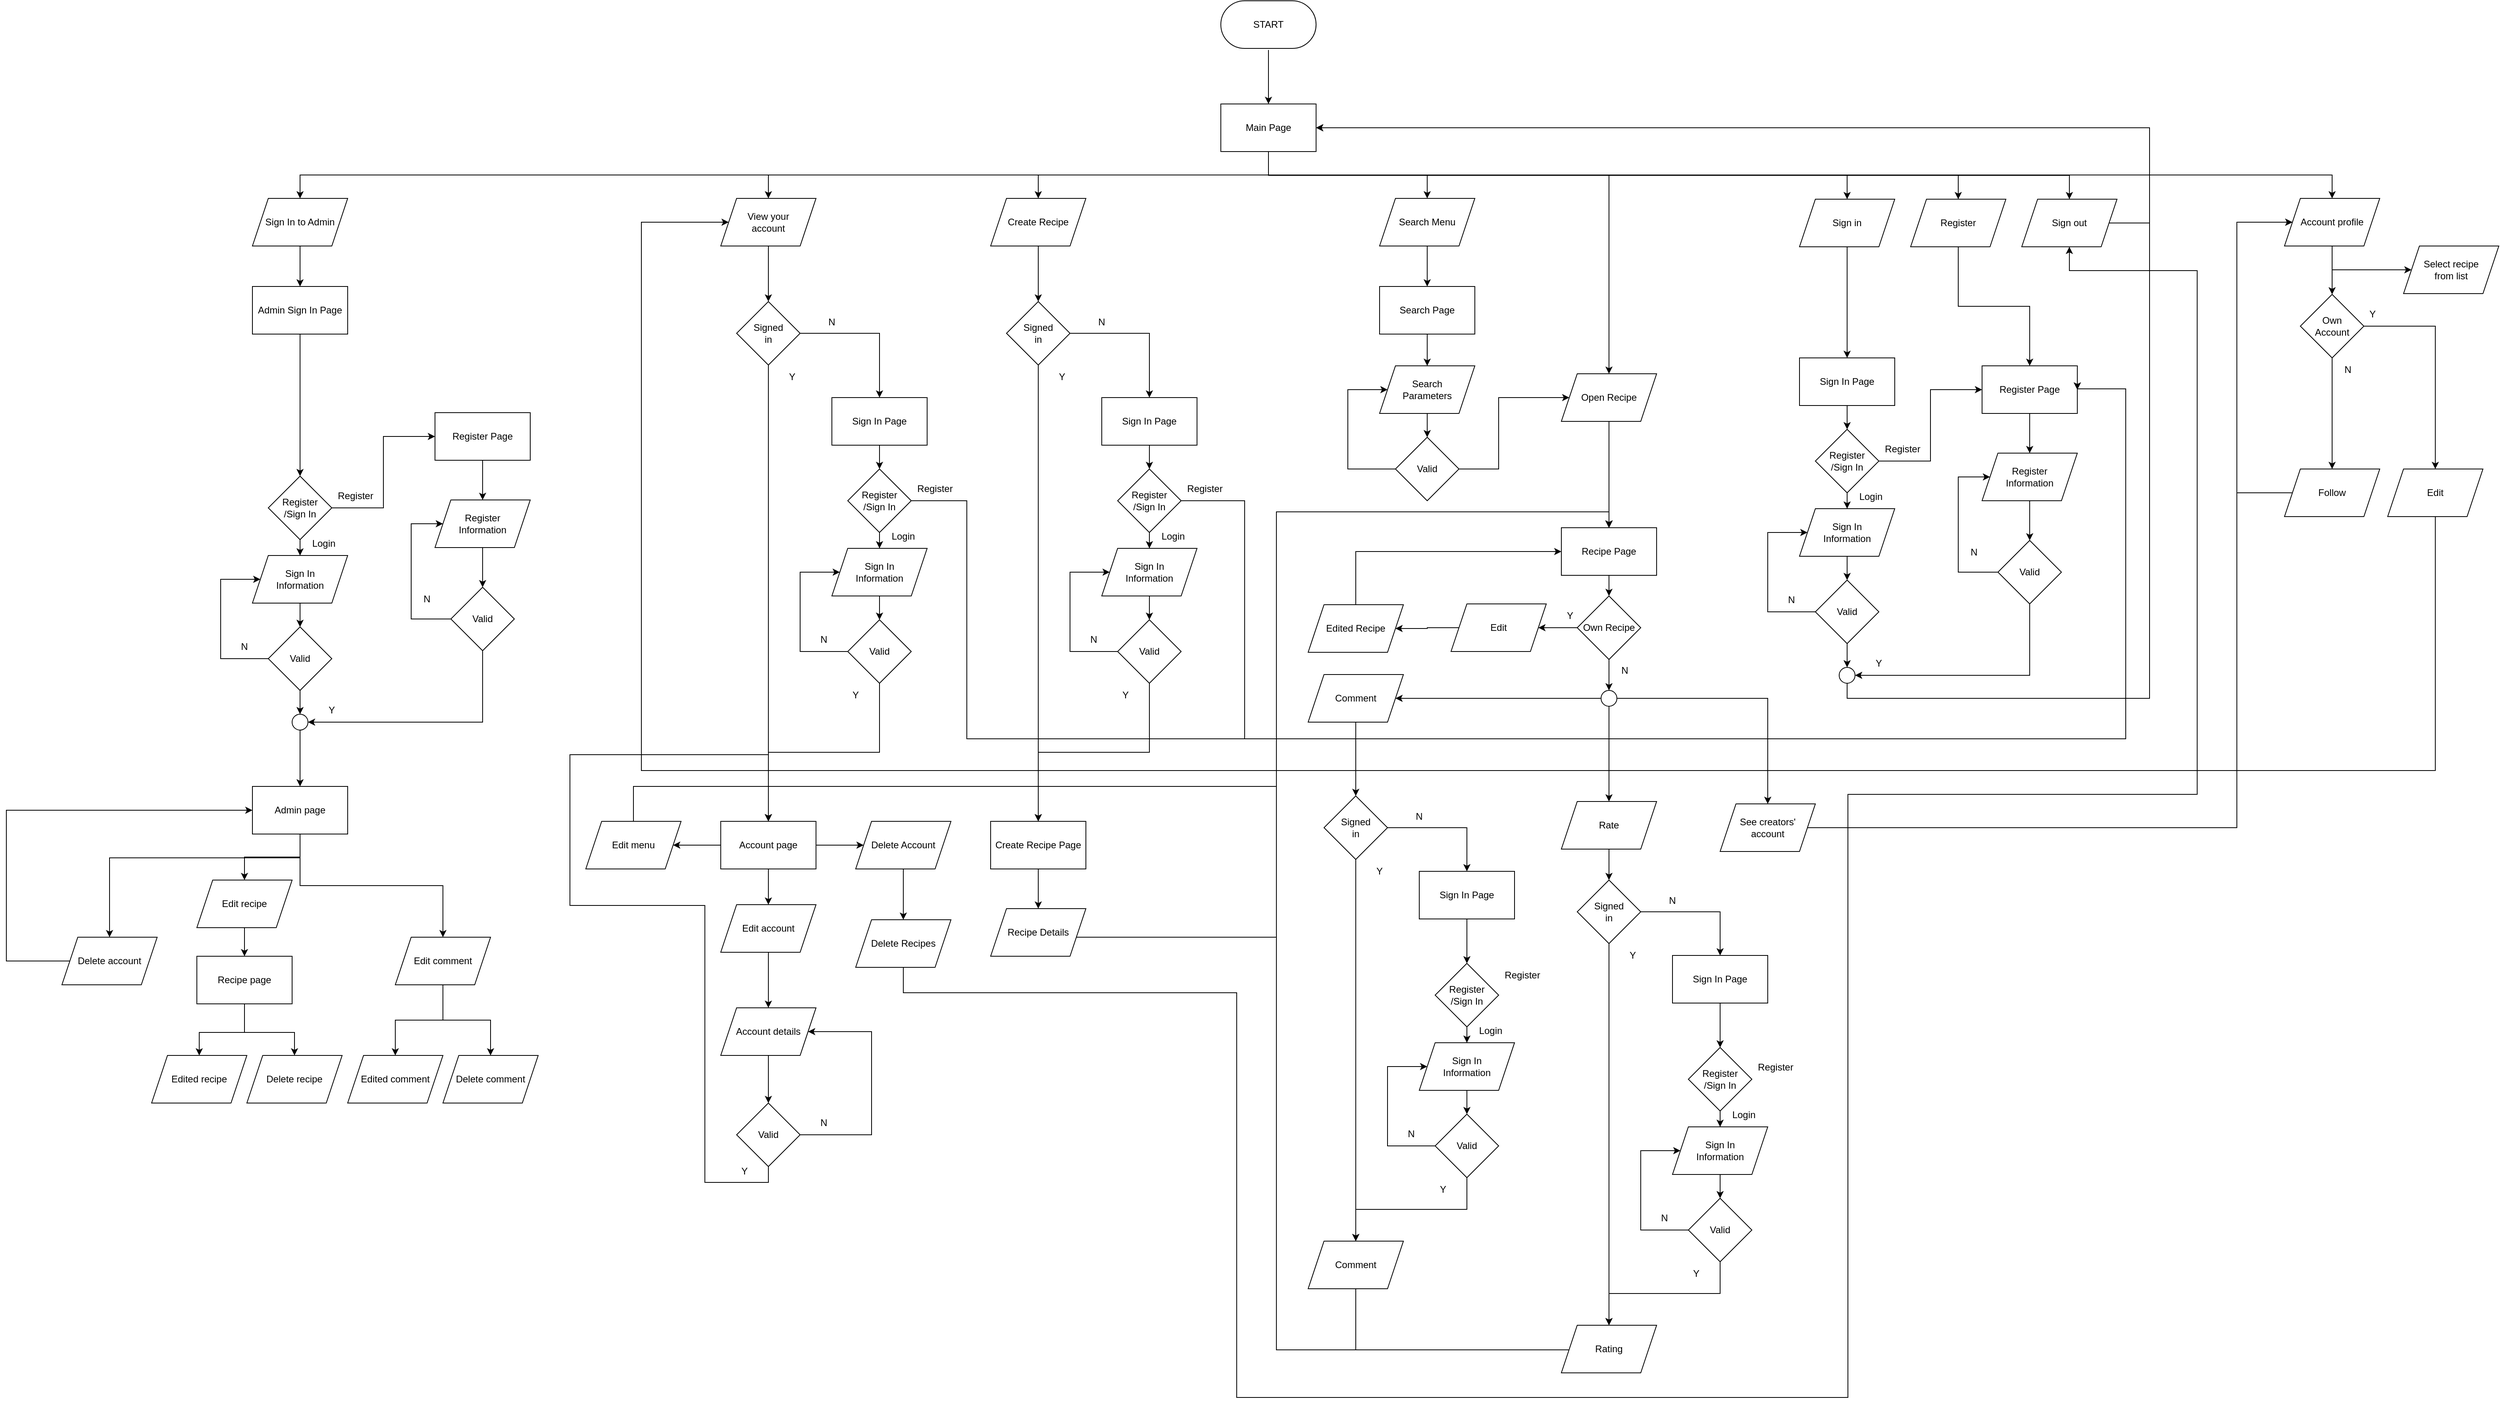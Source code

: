 <mxfile version="20.8.16" type="device"><diagram name="Page-1" id="F02pNrglqutpGUO_OHlk"><mxGraphModel dx="6381" dy="2733" grid="1" gridSize="10" guides="1" tooltips="1" connect="1" arrows="1" fold="1" page="1" pageScale="1" pageWidth="827" pageHeight="1169" math="0" shadow="0"><root><mxCell id="0"/><mxCell id="1" parent="0"/><mxCell id="CFWq1QWzO8Uj6XKuGxVn-1" style="edgeStyle=orthogonalEdgeStyle;rounded=0;orthogonalLoop=1;jettySize=auto;html=1;exitX=0.5;exitY=1;exitDx=0;exitDy=0;entryX=0.5;entryY=0;entryDx=0;entryDy=0;" parent="1" source="QBW1LubN3iOdp71foVn7-1" target="QBW1LubN3iOdp71foVn7-31" edge="1"><mxGeometry relative="1" as="geometry"/></mxCell><mxCell id="QBW1LubN3iOdp71foVn7-1" value="START" style="rounded=1;whiteSpace=wrap;html=1;perimeterSpacing=2;arcSize=50;" parent="1" vertex="1"><mxGeometry x="370" y="30" width="120" height="60" as="geometry"/></mxCell><mxCell id="QBW1LubN3iOdp71foVn7-8" value="" style="edgeStyle=orthogonalEdgeStyle;rounded=0;orthogonalLoop=1;jettySize=auto;html=1;" parent="1" source="QBW1LubN3iOdp71foVn7-2" target="QBW1LubN3iOdp71foVn7-7" edge="1"><mxGeometry relative="1" as="geometry"/></mxCell><mxCell id="QBW1LubN3iOdp71foVn7-2" value="Sign In Page" style="rounded=0;whiteSpace=wrap;html=1;" parent="1" vertex="1"><mxGeometry x="1099" y="480" width="120" height="60" as="geometry"/></mxCell><mxCell id="CFWq1QWzO8Uj6XKuGxVn-86" style="edgeStyle=orthogonalEdgeStyle;rounded=0;orthogonalLoop=1;jettySize=auto;html=1;exitX=0.5;exitY=1;exitDx=0;exitDy=0;entryX=0.5;entryY=0;entryDx=0;entryDy=0;" parent="1" source="QBW1LubN3iOdp71foVn7-4" target="CFWq1QWzO8Uj6XKuGxVn-65" edge="1"><mxGeometry relative="1" as="geometry"/></mxCell><mxCell id="QBW1LubN3iOdp71foVn7-4" value="Admin Sign In Page" style="rounded=0;whiteSpace=wrap;html=1;" parent="1" vertex="1"><mxGeometry x="-850" y="390" width="120" height="60" as="geometry"/></mxCell><mxCell id="QBW1LubN3iOdp71foVn7-10" value="" style="edgeStyle=orthogonalEdgeStyle;rounded=0;orthogonalLoop=1;jettySize=auto;html=1;entryX=0;entryY=0.5;entryDx=0;entryDy=0;" parent="1" source="QBW1LubN3iOdp71foVn7-7" target="QBW1LubN3iOdp71foVn7-9" edge="1"><mxGeometry relative="1" as="geometry"/></mxCell><mxCell id="QBW1LubN3iOdp71foVn7-17" value="" style="edgeStyle=orthogonalEdgeStyle;rounded=0;orthogonalLoop=1;jettySize=auto;html=1;" parent="1" source="QBW1LubN3iOdp71foVn7-7" target="QBW1LubN3iOdp71foVn7-16" edge="1"><mxGeometry relative="1" as="geometry"/></mxCell><mxCell id="QBW1LubN3iOdp71foVn7-7" value="Register&lt;br&gt;/Sign In" style="rhombus;whiteSpace=wrap;html=1;" parent="1" vertex="1"><mxGeometry x="1119" y="570" width="80" height="80" as="geometry"/></mxCell><mxCell id="QBW1LubN3iOdp71foVn7-12" value="" style="edgeStyle=orthogonalEdgeStyle;rounded=0;orthogonalLoop=1;jettySize=auto;html=1;" parent="1" source="QBW1LubN3iOdp71foVn7-9" target="QBW1LubN3iOdp71foVn7-11" edge="1"><mxGeometry relative="1" as="geometry"/></mxCell><mxCell id="QBW1LubN3iOdp71foVn7-9" value="Register Page" style="whiteSpace=wrap;html=1;" parent="1" vertex="1"><mxGeometry x="1329" y="490" width="120" height="60" as="geometry"/></mxCell><mxCell id="QBW1LubN3iOdp71foVn7-14" value="" style="edgeStyle=orthogonalEdgeStyle;rounded=0;orthogonalLoop=1;jettySize=auto;html=1;" parent="1" source="QBW1LubN3iOdp71foVn7-11" target="QBW1LubN3iOdp71foVn7-13" edge="1"><mxGeometry relative="1" as="geometry"/></mxCell><mxCell id="QBW1LubN3iOdp71foVn7-11" value="Register&lt;br&gt;Information" style="shape=parallelogram;perimeter=parallelogramPerimeter;whiteSpace=wrap;html=1;fixedSize=1;" parent="1" vertex="1"><mxGeometry x="1329" y="600" width="120" height="60" as="geometry"/></mxCell><mxCell id="QBW1LubN3iOdp71foVn7-21" style="edgeStyle=orthogonalEdgeStyle;rounded=0;orthogonalLoop=1;jettySize=auto;html=1;exitX=0;exitY=0.5;exitDx=0;exitDy=0;entryX=0;entryY=0.5;entryDx=0;entryDy=0;" parent="1" source="QBW1LubN3iOdp71foVn7-13" target="QBW1LubN3iOdp71foVn7-11" edge="1"><mxGeometry relative="1" as="geometry"><Array as="points"><mxPoint x="1299" y="750"/><mxPoint x="1299" y="630"/></Array></mxGeometry></mxCell><mxCell id="QBW1LubN3iOdp71foVn7-28" style="edgeStyle=orthogonalEdgeStyle;rounded=0;orthogonalLoop=1;jettySize=auto;html=1;exitX=0.5;exitY=1;exitDx=0;exitDy=0;entryX=1;entryY=0.5;entryDx=0;entryDy=0;" parent="1" source="QBW1LubN3iOdp71foVn7-13" target="QBW1LubN3iOdp71foVn7-25" edge="1"><mxGeometry relative="1" as="geometry"/></mxCell><mxCell id="QBW1LubN3iOdp71foVn7-13" value="Valid" style="rhombus;whiteSpace=wrap;html=1;" parent="1" vertex="1"><mxGeometry x="1349" y="710" width="80" height="80" as="geometry"/></mxCell><mxCell id="QBW1LubN3iOdp71foVn7-19" value="" style="edgeStyle=orthogonalEdgeStyle;rounded=0;orthogonalLoop=1;jettySize=auto;html=1;" parent="1" source="QBW1LubN3iOdp71foVn7-16" target="QBW1LubN3iOdp71foVn7-18" edge="1"><mxGeometry relative="1" as="geometry"/></mxCell><mxCell id="QBW1LubN3iOdp71foVn7-16" value="Sign In&lt;br&gt;Information" style="shape=parallelogram;perimeter=parallelogramPerimeter;whiteSpace=wrap;html=1;fixedSize=1;" parent="1" vertex="1"><mxGeometry x="1099" y="670" width="120" height="60" as="geometry"/></mxCell><mxCell id="QBW1LubN3iOdp71foVn7-20" style="edgeStyle=orthogonalEdgeStyle;rounded=0;orthogonalLoop=1;jettySize=auto;html=1;exitX=0;exitY=0.5;exitDx=0;exitDy=0;entryX=0;entryY=0.5;entryDx=0;entryDy=0;" parent="1" source="QBW1LubN3iOdp71foVn7-18" target="QBW1LubN3iOdp71foVn7-16" edge="1"><mxGeometry relative="1" as="geometry"><Array as="points"><mxPoint x="1059" y="800"/><mxPoint x="1059" y="700"/></Array></mxGeometry></mxCell><mxCell id="QBW1LubN3iOdp71foVn7-26" value="" style="edgeStyle=orthogonalEdgeStyle;rounded=0;orthogonalLoop=1;jettySize=auto;html=1;" parent="1" source="QBW1LubN3iOdp71foVn7-18" target="QBW1LubN3iOdp71foVn7-25" edge="1"><mxGeometry relative="1" as="geometry"/></mxCell><mxCell id="QBW1LubN3iOdp71foVn7-18" value="Valid" style="rhombus;whiteSpace=wrap;html=1;" parent="1" vertex="1"><mxGeometry x="1119" y="760" width="80" height="80" as="geometry"/></mxCell><mxCell id="QBW1LubN3iOdp71foVn7-22" value="N" style="text;html=1;strokeColor=none;fillColor=none;align=center;verticalAlign=middle;whiteSpace=wrap;rounded=0;" parent="1" vertex="1"><mxGeometry x="1059" y="770" width="60" height="30" as="geometry"/></mxCell><mxCell id="QBW1LubN3iOdp71foVn7-23" value="N" style="text;html=1;strokeColor=none;fillColor=none;align=center;verticalAlign=middle;whiteSpace=wrap;rounded=0;" parent="1" vertex="1"><mxGeometry x="1289" y="710" width="60" height="30" as="geometry"/></mxCell><mxCell id="QBW1LubN3iOdp71foVn7-24" value="Register" style="text;html=1;strokeColor=none;fillColor=none;align=center;verticalAlign=middle;whiteSpace=wrap;rounded=0;" parent="1" vertex="1"><mxGeometry x="1199" y="580" width="60" height="30" as="geometry"/></mxCell><mxCell id="CFWq1QWzO8Uj6XKuGxVn-28" style="edgeStyle=orthogonalEdgeStyle;rounded=0;orthogonalLoop=1;jettySize=auto;html=1;exitX=0.5;exitY=1;exitDx=0;exitDy=0;entryX=1;entryY=0.5;entryDx=0;entryDy=0;" parent="1" source="QBW1LubN3iOdp71foVn7-25" target="QBW1LubN3iOdp71foVn7-31" edge="1"><mxGeometry relative="1" as="geometry"><Array as="points"><mxPoint x="1159" y="909"/><mxPoint x="1540" y="909"/><mxPoint x="1540" y="190"/></Array></mxGeometry></mxCell><mxCell id="QBW1LubN3iOdp71foVn7-25" value="" style="ellipse;whiteSpace=wrap;html=1;" parent="1" vertex="1"><mxGeometry x="1149" y="870" width="20" height="20" as="geometry"/></mxCell><mxCell id="QBW1LubN3iOdp71foVn7-29" value="Y" style="text;html=1;strokeColor=none;fillColor=none;align=center;verticalAlign=middle;whiteSpace=wrap;rounded=0;" parent="1" vertex="1"><mxGeometry x="1169" y="850" width="60" height="30" as="geometry"/></mxCell><mxCell id="QBW1LubN3iOdp71foVn7-30" value="Login" style="text;html=1;strokeColor=none;fillColor=none;align=center;verticalAlign=middle;whiteSpace=wrap;rounded=0;" parent="1" vertex="1"><mxGeometry x="1159" y="640" width="60" height="30" as="geometry"/></mxCell><mxCell id="QBW1LubN3iOdp71foVn7-37" style="edgeStyle=orthogonalEdgeStyle;rounded=0;orthogonalLoop=1;jettySize=auto;html=1;exitX=0.5;exitY=1;exitDx=0;exitDy=0;entryX=0.5;entryY=0;entryDx=0;entryDy=0;" parent="1" source="QBW1LubN3iOdp71foVn7-31" target="QBW1LubN3iOdp71foVn7-36" edge="1"><mxGeometry relative="1" as="geometry"/></mxCell><mxCell id="QBW1LubN3iOdp71foVn7-41" style="edgeStyle=orthogonalEdgeStyle;rounded=0;orthogonalLoop=1;jettySize=auto;html=1;exitX=0.5;exitY=1;exitDx=0;exitDy=0;entryX=0.5;entryY=0;entryDx=0;entryDy=0;" parent="1" source="QBW1LubN3iOdp71foVn7-31" target="QBW1LubN3iOdp71foVn7-40" edge="1"><mxGeometry relative="1" as="geometry"/></mxCell><mxCell id="QBW1LubN3iOdp71foVn7-43" style="edgeStyle=orthogonalEdgeStyle;rounded=0;orthogonalLoop=1;jettySize=auto;html=1;exitX=0.5;exitY=1;exitDx=0;exitDy=0;entryX=0.5;entryY=0;entryDx=0;entryDy=0;" parent="1" source="QBW1LubN3iOdp71foVn7-31" target="QBW1LubN3iOdp71foVn7-42" edge="1"><mxGeometry relative="1" as="geometry"/></mxCell><mxCell id="QBW1LubN3iOdp71foVn7-46" style="edgeStyle=orthogonalEdgeStyle;rounded=0;orthogonalLoop=1;jettySize=auto;html=1;exitX=0.5;exitY=1;exitDx=0;exitDy=0;entryX=0.5;entryY=0;entryDx=0;entryDy=0;" parent="1" source="QBW1LubN3iOdp71foVn7-31" target="QBW1LubN3iOdp71foVn7-45" edge="1"><mxGeometry relative="1" as="geometry"><Array as="points"><mxPoint x="430" y="250"/><mxPoint x="859" y="250"/></Array></mxGeometry></mxCell><mxCell id="QBW1LubN3iOdp71foVn7-58" style="edgeStyle=orthogonalEdgeStyle;rounded=0;orthogonalLoop=1;jettySize=auto;html=1;exitX=0.5;exitY=1;exitDx=0;exitDy=0;entryX=0.5;entryY=0;entryDx=0;entryDy=0;" parent="1" source="QBW1LubN3iOdp71foVn7-31" target="QBW1LubN3iOdp71foVn7-57" edge="1"><mxGeometry relative="1" as="geometry"/></mxCell><mxCell id="CFWq1QWzO8Uj6XKuGxVn-4" style="edgeStyle=orthogonalEdgeStyle;rounded=0;orthogonalLoop=1;jettySize=auto;html=1;exitX=0.5;exitY=1;exitDx=0;exitDy=0;entryX=0.5;entryY=0;entryDx=0;entryDy=0;" parent="1" source="QBW1LubN3iOdp71foVn7-31" target="CFWq1QWzO8Uj6XKuGxVn-3" edge="1"><mxGeometry relative="1" as="geometry"/></mxCell><mxCell id="CFWq1QWzO8Uj6XKuGxVn-10" style="edgeStyle=orthogonalEdgeStyle;rounded=0;orthogonalLoop=1;jettySize=auto;html=1;exitX=0.5;exitY=1;exitDx=0;exitDy=0;entryX=0.5;entryY=0;entryDx=0;entryDy=0;" parent="1" source="QBW1LubN3iOdp71foVn7-31" target="CFWq1QWzO8Uj6XKuGxVn-5" edge="1"><mxGeometry relative="1" as="geometry"/></mxCell><mxCell id="CFWq1QWzO8Uj6XKuGxVn-59" style="edgeStyle=orthogonalEdgeStyle;rounded=0;orthogonalLoop=1;jettySize=auto;html=1;exitX=0.5;exitY=1;exitDx=0;exitDy=0;entryX=0.5;entryY=0;entryDx=0;entryDy=0;" parent="1" source="QBW1LubN3iOdp71foVn7-31" target="CFWq1QWzO8Uj6XKuGxVn-58" edge="1"><mxGeometry relative="1" as="geometry"/></mxCell><mxCell id="a5HajqC2RcVkuYJUqyHK-5" style="edgeStyle=orthogonalEdgeStyle;rounded=0;orthogonalLoop=1;jettySize=auto;html=1;exitX=0.5;exitY=1;exitDx=0;exitDy=0;entryX=0.5;entryY=0;entryDx=0;entryDy=0;" edge="1" parent="1" source="QBW1LubN3iOdp71foVn7-31" target="a5HajqC2RcVkuYJUqyHK-3"><mxGeometry relative="1" as="geometry"/></mxCell><mxCell id="QBW1LubN3iOdp71foVn7-31" value="Main Page" style="whiteSpace=wrap;html=1;" parent="1" vertex="1"><mxGeometry x="370" y="160" width="120" height="60" as="geometry"/></mxCell><mxCell id="CFWq1QWzO8Uj6XKuGxVn-2" style="edgeStyle=orthogonalEdgeStyle;rounded=0;orthogonalLoop=1;jettySize=auto;html=1;exitX=1;exitY=0.5;exitDx=0;exitDy=0;entryX=1;entryY=0.5;entryDx=0;entryDy=0;" parent="1" source="QBW1LubN3iOdp71foVn7-36" target="QBW1LubN3iOdp71foVn7-31" edge="1"><mxGeometry relative="1" as="geometry"><Array as="points"><mxPoint x="1540" y="310"/><mxPoint x="1540" y="190"/></Array></mxGeometry></mxCell><mxCell id="QBW1LubN3iOdp71foVn7-36" value="Sign out" style="shape=parallelogram;perimeter=parallelogramPerimeter;whiteSpace=wrap;html=1;fixedSize=1;" parent="1" vertex="1"><mxGeometry x="1379" y="280" width="120" height="60" as="geometry"/></mxCell><mxCell id="CFWq1QWzO8Uj6XKuGxVn-12" style="edgeStyle=orthogonalEdgeStyle;rounded=0;orthogonalLoop=1;jettySize=auto;html=1;exitX=0.5;exitY=1;exitDx=0;exitDy=0;entryX=0.5;entryY=0;entryDx=0;entryDy=0;" parent="1" source="QBW1LubN3iOdp71foVn7-40" target="CFWq1QWzO8Uj6XKuGxVn-11" edge="1"><mxGeometry relative="1" as="geometry"/></mxCell><mxCell id="QBW1LubN3iOdp71foVn7-40" value="Create Recipe" style="shape=parallelogram;perimeter=parallelogramPerimeter;whiteSpace=wrap;html=1;fixedSize=1;" parent="1" vertex="1"><mxGeometry x="80" y="279" width="120" height="60" as="geometry"/></mxCell><mxCell id="QBW1LubN3iOdp71foVn7-50" value="" style="edgeStyle=orthogonalEdgeStyle;rounded=0;orthogonalLoop=1;jettySize=auto;html=1;" parent="1" source="QBW1LubN3iOdp71foVn7-42" target="QBW1LubN3iOdp71foVn7-49" edge="1"><mxGeometry relative="1" as="geometry"/></mxCell><mxCell id="QBW1LubN3iOdp71foVn7-42" value="Search Menu" style="shape=parallelogram;perimeter=parallelogramPerimeter;whiteSpace=wrap;html=1;fixedSize=1;" parent="1" vertex="1"><mxGeometry x="570" y="279" width="120" height="60" as="geometry"/></mxCell><mxCell id="CFWq1QWzO8Uj6XKuGxVn-9" style="edgeStyle=orthogonalEdgeStyle;rounded=0;orthogonalLoop=1;jettySize=auto;html=1;exitX=0.5;exitY=1;exitDx=0;exitDy=0;" parent="1" source="QBW1LubN3iOdp71foVn7-45" target="CFWq1QWzO8Uj6XKuGxVn-8" edge="1"><mxGeometry relative="1" as="geometry"/></mxCell><mxCell id="QBW1LubN3iOdp71foVn7-45" value="Open Recipe" style="shape=parallelogram;perimeter=parallelogramPerimeter;whiteSpace=wrap;html=1;fixedSize=1;" parent="1" vertex="1"><mxGeometry x="799" y="500" width="120" height="60" as="geometry"/></mxCell><mxCell id="QBW1LubN3iOdp71foVn7-52" value="" style="edgeStyle=orthogonalEdgeStyle;rounded=0;orthogonalLoop=1;jettySize=auto;html=1;" parent="1" source="QBW1LubN3iOdp71foVn7-49" target="QBW1LubN3iOdp71foVn7-51" edge="1"><mxGeometry relative="1" as="geometry"/></mxCell><mxCell id="QBW1LubN3iOdp71foVn7-49" value="Search Page" style="whiteSpace=wrap;html=1;" parent="1" vertex="1"><mxGeometry x="570" y="390" width="120" height="60" as="geometry"/></mxCell><mxCell id="QBW1LubN3iOdp71foVn7-54" value="" style="edgeStyle=orthogonalEdgeStyle;rounded=0;orthogonalLoop=1;jettySize=auto;html=1;" parent="1" source="QBW1LubN3iOdp71foVn7-51" target="QBW1LubN3iOdp71foVn7-53" edge="1"><mxGeometry relative="1" as="geometry"/></mxCell><mxCell id="QBW1LubN3iOdp71foVn7-51" value="Search&lt;br&gt;Parameters" style="shape=parallelogram;perimeter=parallelogramPerimeter;whiteSpace=wrap;html=1;fixedSize=1;" parent="1" vertex="1"><mxGeometry x="570" y="490" width="120" height="60" as="geometry"/></mxCell><mxCell id="QBW1LubN3iOdp71foVn7-55" style="edgeStyle=orthogonalEdgeStyle;rounded=0;orthogonalLoop=1;jettySize=auto;html=1;exitX=0;exitY=0.5;exitDx=0;exitDy=0;entryX=0;entryY=0.5;entryDx=0;entryDy=0;" parent="1" source="QBW1LubN3iOdp71foVn7-53" target="QBW1LubN3iOdp71foVn7-51" edge="1"><mxGeometry relative="1" as="geometry"><Array as="points"><mxPoint x="530" y="620"/><mxPoint x="530" y="520"/></Array></mxGeometry></mxCell><mxCell id="QBW1LubN3iOdp71foVn7-56" style="edgeStyle=orthogonalEdgeStyle;rounded=0;orthogonalLoop=1;jettySize=auto;html=1;exitX=1;exitY=0.5;exitDx=0;exitDy=0;entryX=0;entryY=0.5;entryDx=0;entryDy=0;" parent="1" source="QBW1LubN3iOdp71foVn7-53" target="QBW1LubN3iOdp71foVn7-45" edge="1"><mxGeometry relative="1" as="geometry"><Array as="points"><mxPoint x="720" y="620"/><mxPoint x="720" y="530"/></Array></mxGeometry></mxCell><mxCell id="QBW1LubN3iOdp71foVn7-53" value="Valid" style="rhombus;whiteSpace=wrap;html=1;" parent="1" vertex="1"><mxGeometry x="590" y="580" width="80" height="80" as="geometry"/></mxCell><mxCell id="CFWq1QWzO8Uj6XKuGxVn-53" style="edgeStyle=orthogonalEdgeStyle;rounded=0;orthogonalLoop=1;jettySize=auto;html=1;exitX=0.5;exitY=1;exitDx=0;exitDy=0;" parent="1" source="QBW1LubN3iOdp71foVn7-57" target="CFWq1QWzO8Uj6XKuGxVn-38" edge="1"><mxGeometry relative="1" as="geometry"/></mxCell><mxCell id="QBW1LubN3iOdp71foVn7-57" value="View your&lt;br&gt;account" style="shape=parallelogram;perimeter=parallelogramPerimeter;whiteSpace=wrap;html=1;fixedSize=1;" parent="1" vertex="1"><mxGeometry x="-260" y="279" width="120" height="60" as="geometry"/></mxCell><mxCell id="CFWq1QWzO8Uj6XKuGxVn-6" style="edgeStyle=orthogonalEdgeStyle;rounded=0;orthogonalLoop=1;jettySize=auto;html=1;exitX=0.5;exitY=1;exitDx=0;exitDy=0;" parent="1" source="CFWq1QWzO8Uj6XKuGxVn-3" target="QBW1LubN3iOdp71foVn7-2" edge="1"><mxGeometry relative="1" as="geometry"/></mxCell><mxCell id="CFWq1QWzO8Uj6XKuGxVn-3" value="Sign in" style="shape=parallelogram;perimeter=parallelogramPerimeter;whiteSpace=wrap;html=1;fixedSize=1;" parent="1" vertex="1"><mxGeometry x="1099" y="280" width="120" height="60" as="geometry"/></mxCell><mxCell id="CFWq1QWzO8Uj6XKuGxVn-7" style="edgeStyle=orthogonalEdgeStyle;rounded=0;orthogonalLoop=1;jettySize=auto;html=1;exitX=0.5;exitY=1;exitDx=0;exitDy=0;entryX=0.5;entryY=0;entryDx=0;entryDy=0;" parent="1" source="CFWq1QWzO8Uj6XKuGxVn-5" target="QBW1LubN3iOdp71foVn7-9" edge="1"><mxGeometry relative="1" as="geometry"/></mxCell><mxCell id="CFWq1QWzO8Uj6XKuGxVn-5" value="Register" style="shape=parallelogram;perimeter=parallelogramPerimeter;whiteSpace=wrap;html=1;fixedSize=1;" parent="1" vertex="1"><mxGeometry x="1239" y="280" width="120" height="60" as="geometry"/></mxCell><mxCell id="CFWq1QWzO8Uj6XKuGxVn-145" value="" style="edgeStyle=orthogonalEdgeStyle;rounded=0;orthogonalLoop=1;jettySize=auto;html=1;" parent="1" source="CFWq1QWzO8Uj6XKuGxVn-8" target="CFWq1QWzO8Uj6XKuGxVn-144" edge="1"><mxGeometry relative="1" as="geometry"/></mxCell><mxCell id="CFWq1QWzO8Uj6XKuGxVn-8" value="Recipe Page" style="whiteSpace=wrap;html=1;" parent="1" vertex="1"><mxGeometry x="799" y="694" width="120" height="60" as="geometry"/></mxCell><mxCell id="CFWq1QWzO8Uj6XKuGxVn-34" style="edgeStyle=orthogonalEdgeStyle;rounded=0;orthogonalLoop=1;jettySize=auto;html=1;exitX=0.5;exitY=1;exitDx=0;exitDy=0;entryX=0.5;entryY=0;entryDx=0;entryDy=0;" parent="1" source="CFWq1QWzO8Uj6XKuGxVn-11" target="CFWq1QWzO8Uj6XKuGxVn-29" edge="1"><mxGeometry relative="1" as="geometry"/></mxCell><mxCell id="CFWq1QWzO8Uj6XKuGxVn-35" style="edgeStyle=orthogonalEdgeStyle;rounded=0;orthogonalLoop=1;jettySize=auto;html=1;exitX=1;exitY=0.5;exitDx=0;exitDy=0;" parent="1" source="CFWq1QWzO8Uj6XKuGxVn-11" target="CFWq1QWzO8Uj6XKuGxVn-14" edge="1"><mxGeometry relative="1" as="geometry"/></mxCell><mxCell id="CFWq1QWzO8Uj6XKuGxVn-11" value="Signed&lt;br&gt;in" style="rhombus;whiteSpace=wrap;html=1;" parent="1" vertex="1"><mxGeometry x="100" y="409" width="80" height="80" as="geometry"/></mxCell><mxCell id="CFWq1QWzO8Uj6XKuGxVn-13" value="" style="edgeStyle=orthogonalEdgeStyle;rounded=0;orthogonalLoop=1;jettySize=auto;html=1;" parent="1" source="CFWq1QWzO8Uj6XKuGxVn-14" target="CFWq1QWzO8Uj6XKuGxVn-16" edge="1"><mxGeometry relative="1" as="geometry"/></mxCell><mxCell id="CFWq1QWzO8Uj6XKuGxVn-14" value="Sign In Page" style="rounded=0;whiteSpace=wrap;html=1;" parent="1" vertex="1"><mxGeometry x="220" y="530" width="120" height="60" as="geometry"/></mxCell><mxCell id="CFWq1QWzO8Uj6XKuGxVn-15" value="" style="edgeStyle=orthogonalEdgeStyle;rounded=0;orthogonalLoop=1;jettySize=auto;html=1;" parent="1" source="CFWq1QWzO8Uj6XKuGxVn-16" target="CFWq1QWzO8Uj6XKuGxVn-18" edge="1"><mxGeometry relative="1" as="geometry"/></mxCell><mxCell id="CFWq1QWzO8Uj6XKuGxVn-27" style="edgeStyle=orthogonalEdgeStyle;rounded=0;orthogonalLoop=1;jettySize=auto;html=1;exitX=1;exitY=0.5;exitDx=0;exitDy=0;entryX=1;entryY=0.5;entryDx=0;entryDy=0;" parent="1" source="CFWq1QWzO8Uj6XKuGxVn-16" target="QBW1LubN3iOdp71foVn7-9" edge="1"><mxGeometry relative="1" as="geometry"><Array as="points"><mxPoint x="400" y="660"/><mxPoint x="400" y="960"/><mxPoint x="1510" y="960"/><mxPoint x="1510" y="519"/><mxPoint x="1449" y="519"/></Array></mxGeometry></mxCell><mxCell id="CFWq1QWzO8Uj6XKuGxVn-16" value="Register&lt;br&gt;/Sign In" style="rhombus;whiteSpace=wrap;html=1;" parent="1" vertex="1"><mxGeometry x="240" y="620" width="80" height="80" as="geometry"/></mxCell><mxCell id="CFWq1QWzO8Uj6XKuGxVn-17" value="" style="edgeStyle=orthogonalEdgeStyle;rounded=0;orthogonalLoop=1;jettySize=auto;html=1;" parent="1" source="CFWq1QWzO8Uj6XKuGxVn-18" target="CFWq1QWzO8Uj6XKuGxVn-21" edge="1"><mxGeometry relative="1" as="geometry"/></mxCell><mxCell id="CFWq1QWzO8Uj6XKuGxVn-18" value="Sign In&lt;br&gt;Information" style="shape=parallelogram;perimeter=parallelogramPerimeter;whiteSpace=wrap;html=1;fixedSize=1;" parent="1" vertex="1"><mxGeometry x="220" y="720" width="120" height="60" as="geometry"/></mxCell><mxCell id="CFWq1QWzO8Uj6XKuGxVn-19" style="edgeStyle=orthogonalEdgeStyle;rounded=0;orthogonalLoop=1;jettySize=auto;html=1;exitX=0;exitY=0.5;exitDx=0;exitDy=0;entryX=0;entryY=0.5;entryDx=0;entryDy=0;" parent="1" source="CFWq1QWzO8Uj6XKuGxVn-21" target="CFWq1QWzO8Uj6XKuGxVn-18" edge="1"><mxGeometry relative="1" as="geometry"><Array as="points"><mxPoint x="180" y="850"/><mxPoint x="180" y="750"/></Array></mxGeometry></mxCell><mxCell id="CFWq1QWzO8Uj6XKuGxVn-36" style="edgeStyle=orthogonalEdgeStyle;rounded=0;orthogonalLoop=1;jettySize=auto;html=1;exitX=0.5;exitY=1;exitDx=0;exitDy=0;entryX=0.5;entryY=0;entryDx=0;entryDy=0;" parent="1" source="CFWq1QWzO8Uj6XKuGxVn-21" target="CFWq1QWzO8Uj6XKuGxVn-29" edge="1"><mxGeometry relative="1" as="geometry"/></mxCell><mxCell id="CFWq1QWzO8Uj6XKuGxVn-21" value="Valid" style="rhombus;whiteSpace=wrap;html=1;" parent="1" vertex="1"><mxGeometry x="240" y="810" width="80" height="80" as="geometry"/></mxCell><mxCell id="CFWq1QWzO8Uj6XKuGxVn-22" value="N" style="text;html=1;strokeColor=none;fillColor=none;align=center;verticalAlign=middle;whiteSpace=wrap;rounded=0;" parent="1" vertex="1"><mxGeometry x="180" y="820" width="60" height="30" as="geometry"/></mxCell><mxCell id="CFWq1QWzO8Uj6XKuGxVn-23" value="Register" style="text;html=1;strokeColor=none;fillColor=none;align=center;verticalAlign=middle;whiteSpace=wrap;rounded=0;" parent="1" vertex="1"><mxGeometry x="320" y="630" width="60" height="30" as="geometry"/></mxCell><mxCell id="CFWq1QWzO8Uj6XKuGxVn-25" value="Y" style="text;html=1;strokeColor=none;fillColor=none;align=center;verticalAlign=middle;whiteSpace=wrap;rounded=0;" parent="1" vertex="1"><mxGeometry x="220" y="890" width="60" height="30" as="geometry"/></mxCell><mxCell id="CFWq1QWzO8Uj6XKuGxVn-26" value="Login" style="text;html=1;strokeColor=none;fillColor=none;align=center;verticalAlign=middle;whiteSpace=wrap;rounded=0;" parent="1" vertex="1"><mxGeometry x="280" y="690" width="60" height="30" as="geometry"/></mxCell><mxCell id="CFWq1QWzO8Uj6XKuGxVn-142" value="" style="edgeStyle=orthogonalEdgeStyle;rounded=0;orthogonalLoop=1;jettySize=auto;html=1;" parent="1" source="CFWq1QWzO8Uj6XKuGxVn-29" target="CFWq1QWzO8Uj6XKuGxVn-141" edge="1"><mxGeometry relative="1" as="geometry"/></mxCell><mxCell id="CFWq1QWzO8Uj6XKuGxVn-29" value="Create Recipe Page" style="rounded=0;whiteSpace=wrap;html=1;" parent="1" vertex="1"><mxGeometry x="80" y="1064" width="120" height="60" as="geometry"/></mxCell><mxCell id="CFWq1QWzO8Uj6XKuGxVn-32" value="N" style="text;html=1;strokeColor=none;fillColor=none;align=center;verticalAlign=middle;whiteSpace=wrap;rounded=0;" parent="1" vertex="1"><mxGeometry x="190" y="420" width="60" height="30" as="geometry"/></mxCell><mxCell id="CFWq1QWzO8Uj6XKuGxVn-33" value="Y" style="text;html=1;strokeColor=none;fillColor=none;align=center;verticalAlign=middle;whiteSpace=wrap;rounded=0;" parent="1" vertex="1"><mxGeometry x="140" y="489" width="60" height="30" as="geometry"/></mxCell><mxCell id="CFWq1QWzO8Uj6XKuGxVn-37" style="edgeStyle=orthogonalEdgeStyle;rounded=0;orthogonalLoop=1;jettySize=auto;html=1;exitX=1;exitY=0.5;exitDx=0;exitDy=0;" parent="1" source="CFWq1QWzO8Uj6XKuGxVn-38" target="CFWq1QWzO8Uj6XKuGxVn-40" edge="1"><mxGeometry relative="1" as="geometry"/></mxCell><mxCell id="CFWq1QWzO8Uj6XKuGxVn-38" value="Signed&lt;br&gt;in" style="rhombus;whiteSpace=wrap;html=1;" parent="1" vertex="1"><mxGeometry x="-240" y="409" width="80" height="80" as="geometry"/></mxCell><mxCell id="CFWq1QWzO8Uj6XKuGxVn-39" value="" style="edgeStyle=orthogonalEdgeStyle;rounded=0;orthogonalLoop=1;jettySize=auto;html=1;" parent="1" source="CFWq1QWzO8Uj6XKuGxVn-40" target="CFWq1QWzO8Uj6XKuGxVn-42" edge="1"><mxGeometry relative="1" as="geometry"/></mxCell><mxCell id="CFWq1QWzO8Uj6XKuGxVn-40" value="Sign In Page" style="rounded=0;whiteSpace=wrap;html=1;" parent="1" vertex="1"><mxGeometry x="-120" y="530" width="120" height="60" as="geometry"/></mxCell><mxCell id="CFWq1QWzO8Uj6XKuGxVn-41" value="" style="edgeStyle=orthogonalEdgeStyle;rounded=0;orthogonalLoop=1;jettySize=auto;html=1;" parent="1" source="CFWq1QWzO8Uj6XKuGxVn-42" target="CFWq1QWzO8Uj6XKuGxVn-44" edge="1"><mxGeometry relative="1" as="geometry"/></mxCell><mxCell id="CFWq1QWzO8Uj6XKuGxVn-57" style="edgeStyle=orthogonalEdgeStyle;rounded=0;orthogonalLoop=1;jettySize=auto;html=1;exitX=1;exitY=0.5;exitDx=0;exitDy=0;entryX=1;entryY=0.5;entryDx=0;entryDy=0;" parent="1" source="CFWq1QWzO8Uj6XKuGxVn-42" target="QBW1LubN3iOdp71foVn7-9" edge="1"><mxGeometry relative="1" as="geometry"><Array as="points"><mxPoint x="50" y="660"/><mxPoint x="50" y="960"/><mxPoint x="1510" y="960"/><mxPoint x="1510" y="519"/><mxPoint x="1449" y="519"/></Array></mxGeometry></mxCell><mxCell id="CFWq1QWzO8Uj6XKuGxVn-42" value="Register&lt;br&gt;/Sign In" style="rhombus;whiteSpace=wrap;html=1;" parent="1" vertex="1"><mxGeometry x="-100" y="620" width="80" height="80" as="geometry"/></mxCell><mxCell id="CFWq1QWzO8Uj6XKuGxVn-43" value="" style="edgeStyle=orthogonalEdgeStyle;rounded=0;orthogonalLoop=1;jettySize=auto;html=1;" parent="1" source="CFWq1QWzO8Uj6XKuGxVn-44" target="CFWq1QWzO8Uj6XKuGxVn-46" edge="1"><mxGeometry relative="1" as="geometry"/></mxCell><mxCell id="CFWq1QWzO8Uj6XKuGxVn-44" value="Sign In&lt;br&gt;Information" style="shape=parallelogram;perimeter=parallelogramPerimeter;whiteSpace=wrap;html=1;fixedSize=1;" parent="1" vertex="1"><mxGeometry x="-120" y="720" width="120" height="60" as="geometry"/></mxCell><mxCell id="CFWq1QWzO8Uj6XKuGxVn-45" style="edgeStyle=orthogonalEdgeStyle;rounded=0;orthogonalLoop=1;jettySize=auto;html=1;exitX=0;exitY=0.5;exitDx=0;exitDy=0;entryX=0;entryY=0.5;entryDx=0;entryDy=0;" parent="1" source="CFWq1QWzO8Uj6XKuGxVn-46" target="CFWq1QWzO8Uj6XKuGxVn-44" edge="1"><mxGeometry relative="1" as="geometry"><Array as="points"><mxPoint x="-160" y="850"/><mxPoint x="-160" y="750"/></Array></mxGeometry></mxCell><mxCell id="CFWq1QWzO8Uj6XKuGxVn-56" style="edgeStyle=orthogonalEdgeStyle;rounded=0;orthogonalLoop=1;jettySize=auto;html=1;exitX=0.5;exitY=1;exitDx=0;exitDy=0;" parent="1" source="CFWq1QWzO8Uj6XKuGxVn-46" target="CFWq1QWzO8Uj6XKuGxVn-54" edge="1"><mxGeometry relative="1" as="geometry"/></mxCell><mxCell id="CFWq1QWzO8Uj6XKuGxVn-46" value="Valid" style="rhombus;whiteSpace=wrap;html=1;" parent="1" vertex="1"><mxGeometry x="-100" y="810" width="80" height="80" as="geometry"/></mxCell><mxCell id="CFWq1QWzO8Uj6XKuGxVn-47" value="N" style="text;html=1;strokeColor=none;fillColor=none;align=center;verticalAlign=middle;whiteSpace=wrap;rounded=0;" parent="1" vertex="1"><mxGeometry x="-160" y="820" width="60" height="30" as="geometry"/></mxCell><mxCell id="CFWq1QWzO8Uj6XKuGxVn-48" value="Register" style="text;html=1;strokeColor=none;fillColor=none;align=center;verticalAlign=middle;whiteSpace=wrap;rounded=0;" parent="1" vertex="1"><mxGeometry x="-20" y="630" width="60" height="30" as="geometry"/></mxCell><mxCell id="CFWq1QWzO8Uj6XKuGxVn-49" value="Y" style="text;html=1;strokeColor=none;fillColor=none;align=center;verticalAlign=middle;whiteSpace=wrap;rounded=0;" parent="1" vertex="1"><mxGeometry x="-120" y="890" width="60" height="30" as="geometry"/></mxCell><mxCell id="CFWq1QWzO8Uj6XKuGxVn-50" value="Login" style="text;html=1;strokeColor=none;fillColor=none;align=center;verticalAlign=middle;whiteSpace=wrap;rounded=0;" parent="1" vertex="1"><mxGeometry x="-60" y="690" width="60" height="30" as="geometry"/></mxCell><mxCell id="CFWq1QWzO8Uj6XKuGxVn-51" value="N" style="text;html=1;strokeColor=none;fillColor=none;align=center;verticalAlign=middle;whiteSpace=wrap;rounded=0;" parent="1" vertex="1"><mxGeometry x="-150" y="420" width="60" height="30" as="geometry"/></mxCell><mxCell id="CFWq1QWzO8Uj6XKuGxVn-55" style="edgeStyle=orthogonalEdgeStyle;rounded=0;orthogonalLoop=1;jettySize=auto;html=1;exitX=0;exitY=0;exitDx=0;exitDy=0;entryX=0.5;entryY=0;entryDx=0;entryDy=0;" parent="1" source="CFWq1QWzO8Uj6XKuGxVn-52" target="CFWq1QWzO8Uj6XKuGxVn-54" edge="1"><mxGeometry relative="1" as="geometry"><Array as="points"><mxPoint x="-200" y="610"/><mxPoint x="-200" y="610"/></Array></mxGeometry></mxCell><mxCell id="CFWq1QWzO8Uj6XKuGxVn-52" value="Y" style="text;html=1;strokeColor=none;fillColor=none;align=center;verticalAlign=middle;whiteSpace=wrap;rounded=0;" parent="1" vertex="1"><mxGeometry x="-200" y="489" width="60" height="30" as="geometry"/></mxCell><mxCell id="CFWq1QWzO8Uj6XKuGxVn-167" style="edgeStyle=orthogonalEdgeStyle;rounded=0;orthogonalLoop=1;jettySize=auto;html=1;exitX=1;exitY=0.5;exitDx=0;exitDy=0;entryX=0;entryY=0.5;entryDx=0;entryDy=0;" parent="1" source="CFWq1QWzO8Uj6XKuGxVn-54" target="CFWq1QWzO8Uj6XKuGxVn-162" edge="1"><mxGeometry relative="1" as="geometry"/></mxCell><mxCell id="CFWq1QWzO8Uj6XKuGxVn-170" value="" style="edgeStyle=orthogonalEdgeStyle;rounded=0;orthogonalLoop=1;jettySize=auto;html=1;" parent="1" source="CFWq1QWzO8Uj6XKuGxVn-54" target="CFWq1QWzO8Uj6XKuGxVn-169" edge="1"><mxGeometry relative="1" as="geometry"/></mxCell><mxCell id="CFWq1QWzO8Uj6XKuGxVn-176" style="edgeStyle=orthogonalEdgeStyle;rounded=0;orthogonalLoop=1;jettySize=auto;html=1;exitX=0;exitY=0.5;exitDx=0;exitDy=0;entryX=1;entryY=0.5;entryDx=0;entryDy=0;" parent="1" source="CFWq1QWzO8Uj6XKuGxVn-54" target="CFWq1QWzO8Uj6XKuGxVn-163" edge="1"><mxGeometry relative="1" as="geometry"/></mxCell><mxCell id="CFWq1QWzO8Uj6XKuGxVn-54" value="Account page" style="rounded=0;whiteSpace=wrap;html=1;" parent="1" vertex="1"><mxGeometry x="-260" y="1064" width="120" height="60" as="geometry"/></mxCell><mxCell id="CFWq1QWzO8Uj6XKuGxVn-60" style="edgeStyle=orthogonalEdgeStyle;rounded=0;orthogonalLoop=1;jettySize=auto;html=1;exitX=0.5;exitY=1;exitDx=0;exitDy=0;entryX=0.5;entryY=0;entryDx=0;entryDy=0;" parent="1" source="CFWq1QWzO8Uj6XKuGxVn-58" target="QBW1LubN3iOdp71foVn7-4" edge="1"><mxGeometry relative="1" as="geometry"/></mxCell><mxCell id="CFWq1QWzO8Uj6XKuGxVn-58" value="Sign In to Admin" style="shape=parallelogram;perimeter=parallelogramPerimeter;whiteSpace=wrap;html=1;fixedSize=1;" parent="1" vertex="1"><mxGeometry x="-850" y="279" width="120" height="60" as="geometry"/></mxCell><mxCell id="CFWq1QWzO8Uj6XKuGxVn-63" value="" style="edgeStyle=orthogonalEdgeStyle;rounded=0;orthogonalLoop=1;jettySize=auto;html=1;entryX=0;entryY=0.5;entryDx=0;entryDy=0;" parent="1" source="CFWq1QWzO8Uj6XKuGxVn-65" target="CFWq1QWzO8Uj6XKuGxVn-67" edge="1"><mxGeometry relative="1" as="geometry"/></mxCell><mxCell id="CFWq1QWzO8Uj6XKuGxVn-64" value="" style="edgeStyle=orthogonalEdgeStyle;rounded=0;orthogonalLoop=1;jettySize=auto;html=1;" parent="1" source="CFWq1QWzO8Uj6XKuGxVn-65" target="CFWq1QWzO8Uj6XKuGxVn-74" edge="1"><mxGeometry relative="1" as="geometry"/></mxCell><mxCell id="CFWq1QWzO8Uj6XKuGxVn-65" value="Register&lt;br&gt;/Sign In" style="rhombus;whiteSpace=wrap;html=1;" parent="1" vertex="1"><mxGeometry x="-830" y="629" width="80" height="80" as="geometry"/></mxCell><mxCell id="CFWq1QWzO8Uj6XKuGxVn-66" value="" style="edgeStyle=orthogonalEdgeStyle;rounded=0;orthogonalLoop=1;jettySize=auto;html=1;" parent="1" source="CFWq1QWzO8Uj6XKuGxVn-67" target="CFWq1QWzO8Uj6XKuGxVn-69" edge="1"><mxGeometry relative="1" as="geometry"/></mxCell><mxCell id="CFWq1QWzO8Uj6XKuGxVn-67" value="Register Page" style="whiteSpace=wrap;html=1;" parent="1" vertex="1"><mxGeometry x="-620" y="549" width="120" height="60" as="geometry"/></mxCell><mxCell id="CFWq1QWzO8Uj6XKuGxVn-68" value="" style="edgeStyle=orthogonalEdgeStyle;rounded=0;orthogonalLoop=1;jettySize=auto;html=1;" parent="1" source="CFWq1QWzO8Uj6XKuGxVn-69" target="CFWq1QWzO8Uj6XKuGxVn-72" edge="1"><mxGeometry relative="1" as="geometry"/></mxCell><mxCell id="CFWq1QWzO8Uj6XKuGxVn-69" value="Register&lt;br&gt;Information" style="shape=parallelogram;perimeter=parallelogramPerimeter;whiteSpace=wrap;html=1;fixedSize=1;" parent="1" vertex="1"><mxGeometry x="-620" y="659" width="120" height="60" as="geometry"/></mxCell><mxCell id="CFWq1QWzO8Uj6XKuGxVn-70" style="edgeStyle=orthogonalEdgeStyle;rounded=0;orthogonalLoop=1;jettySize=auto;html=1;exitX=0;exitY=0.5;exitDx=0;exitDy=0;entryX=0;entryY=0.5;entryDx=0;entryDy=0;" parent="1" source="CFWq1QWzO8Uj6XKuGxVn-72" target="CFWq1QWzO8Uj6XKuGxVn-69" edge="1"><mxGeometry relative="1" as="geometry"><Array as="points"><mxPoint x="-650" y="809"/><mxPoint x="-650" y="689"/></Array></mxGeometry></mxCell><mxCell id="CFWq1QWzO8Uj6XKuGxVn-71" style="edgeStyle=orthogonalEdgeStyle;rounded=0;orthogonalLoop=1;jettySize=auto;html=1;exitX=0.5;exitY=1;exitDx=0;exitDy=0;entryX=1;entryY=0.5;entryDx=0;entryDy=0;" parent="1" source="CFWq1QWzO8Uj6XKuGxVn-72" target="CFWq1QWzO8Uj6XKuGxVn-81" edge="1"><mxGeometry relative="1" as="geometry"/></mxCell><mxCell id="CFWq1QWzO8Uj6XKuGxVn-72" value="Valid" style="rhombus;whiteSpace=wrap;html=1;" parent="1" vertex="1"><mxGeometry x="-600" y="769" width="80" height="80" as="geometry"/></mxCell><mxCell id="CFWq1QWzO8Uj6XKuGxVn-73" value="" style="edgeStyle=orthogonalEdgeStyle;rounded=0;orthogonalLoop=1;jettySize=auto;html=1;" parent="1" source="CFWq1QWzO8Uj6XKuGxVn-74" target="CFWq1QWzO8Uj6XKuGxVn-77" edge="1"><mxGeometry relative="1" as="geometry"/></mxCell><mxCell id="CFWq1QWzO8Uj6XKuGxVn-74" value="Sign In&lt;br&gt;Information" style="shape=parallelogram;perimeter=parallelogramPerimeter;whiteSpace=wrap;html=1;fixedSize=1;" parent="1" vertex="1"><mxGeometry x="-850" y="729" width="120" height="60" as="geometry"/></mxCell><mxCell id="CFWq1QWzO8Uj6XKuGxVn-75" style="edgeStyle=orthogonalEdgeStyle;rounded=0;orthogonalLoop=1;jettySize=auto;html=1;exitX=0;exitY=0.5;exitDx=0;exitDy=0;entryX=0;entryY=0.5;entryDx=0;entryDy=0;" parent="1" source="CFWq1QWzO8Uj6XKuGxVn-77" target="CFWq1QWzO8Uj6XKuGxVn-74" edge="1"><mxGeometry relative="1" as="geometry"><Array as="points"><mxPoint x="-890" y="859"/><mxPoint x="-890" y="759"/></Array></mxGeometry></mxCell><mxCell id="CFWq1QWzO8Uj6XKuGxVn-76" value="" style="edgeStyle=orthogonalEdgeStyle;rounded=0;orthogonalLoop=1;jettySize=auto;html=1;" parent="1" source="CFWq1QWzO8Uj6XKuGxVn-77" target="CFWq1QWzO8Uj6XKuGxVn-81" edge="1"><mxGeometry relative="1" as="geometry"/></mxCell><mxCell id="CFWq1QWzO8Uj6XKuGxVn-77" value="Valid" style="rhombus;whiteSpace=wrap;html=1;" parent="1" vertex="1"><mxGeometry x="-830" y="819" width="80" height="80" as="geometry"/></mxCell><mxCell id="CFWq1QWzO8Uj6XKuGxVn-78" value="N" style="text;html=1;strokeColor=none;fillColor=none;align=center;verticalAlign=middle;whiteSpace=wrap;rounded=0;" parent="1" vertex="1"><mxGeometry x="-890" y="829" width="60" height="30" as="geometry"/></mxCell><mxCell id="CFWq1QWzO8Uj6XKuGxVn-79" value="N" style="text;html=1;strokeColor=none;fillColor=none;align=center;verticalAlign=middle;whiteSpace=wrap;rounded=0;" parent="1" vertex="1"><mxGeometry x="-660" y="769" width="60" height="30" as="geometry"/></mxCell><mxCell id="CFWq1QWzO8Uj6XKuGxVn-80" value="Register" style="text;html=1;strokeColor=none;fillColor=none;align=center;verticalAlign=middle;whiteSpace=wrap;rounded=0;" parent="1" vertex="1"><mxGeometry x="-750" y="639" width="60" height="30" as="geometry"/></mxCell><mxCell id="CFWq1QWzO8Uj6XKuGxVn-88" value="" style="edgeStyle=orthogonalEdgeStyle;rounded=0;orthogonalLoop=1;jettySize=auto;html=1;" parent="1" source="CFWq1QWzO8Uj6XKuGxVn-81" target="CFWq1QWzO8Uj6XKuGxVn-87" edge="1"><mxGeometry relative="1" as="geometry"/></mxCell><mxCell id="CFWq1QWzO8Uj6XKuGxVn-81" value="" style="ellipse;whiteSpace=wrap;html=1;" parent="1" vertex="1"><mxGeometry x="-800" y="929" width="20" height="20" as="geometry"/></mxCell><mxCell id="CFWq1QWzO8Uj6XKuGxVn-82" value="Y" style="text;html=1;strokeColor=none;fillColor=none;align=center;verticalAlign=middle;whiteSpace=wrap;rounded=0;" parent="1" vertex="1"><mxGeometry x="-780" y="909" width="60" height="30" as="geometry"/></mxCell><mxCell id="CFWq1QWzO8Uj6XKuGxVn-83" value="Login" style="text;html=1;strokeColor=none;fillColor=none;align=center;verticalAlign=middle;whiteSpace=wrap;rounded=0;" parent="1" vertex="1"><mxGeometry x="-790" y="699" width="60" height="30" as="geometry"/></mxCell><mxCell id="CFWq1QWzO8Uj6XKuGxVn-202" style="edgeStyle=orthogonalEdgeStyle;rounded=0;orthogonalLoop=1;jettySize=auto;html=1;exitX=0.5;exitY=1;exitDx=0;exitDy=0;" parent="1" source="CFWq1QWzO8Uj6XKuGxVn-87" target="CFWq1QWzO8Uj6XKuGxVn-183" edge="1"><mxGeometry relative="1" as="geometry"/></mxCell><mxCell id="CFWq1QWzO8Uj6XKuGxVn-203" style="edgeStyle=orthogonalEdgeStyle;rounded=0;orthogonalLoop=1;jettySize=auto;html=1;exitX=0.5;exitY=1;exitDx=0;exitDy=0;entryX=0.5;entryY=0;entryDx=0;entryDy=0;" parent="1" source="CFWq1QWzO8Uj6XKuGxVn-87" target="CFWq1QWzO8Uj6XKuGxVn-182" edge="1"><mxGeometry relative="1" as="geometry"/></mxCell><mxCell id="CFWq1QWzO8Uj6XKuGxVn-204" style="edgeStyle=orthogonalEdgeStyle;rounded=0;orthogonalLoop=1;jettySize=auto;html=1;exitX=0.5;exitY=1;exitDx=0;exitDy=0;entryX=0.5;entryY=0;entryDx=0;entryDy=0;" parent="1" source="CFWq1QWzO8Uj6XKuGxVn-87" target="CFWq1QWzO8Uj6XKuGxVn-181" edge="1"><mxGeometry relative="1" as="geometry"><Array as="points"><mxPoint x="-790" y="1110"/><mxPoint x="-1030" y="1110"/></Array></mxGeometry></mxCell><mxCell id="CFWq1QWzO8Uj6XKuGxVn-87" value="Admin page" style="rounded=0;whiteSpace=wrap;html=1;" parent="1" vertex="1"><mxGeometry x="-850" y="1020" width="120" height="60" as="geometry"/></mxCell><mxCell id="CFWq1QWzO8Uj6XKuGxVn-109" value="" style="edgeStyle=orthogonalEdgeStyle;rounded=0;orthogonalLoop=1;jettySize=auto;html=1;" parent="1" source="CFWq1QWzO8Uj6XKuGxVn-89" target="CFWq1QWzO8Uj6XKuGxVn-93" edge="1"><mxGeometry relative="1" as="geometry"/></mxCell><mxCell id="CFWq1QWzO8Uj6XKuGxVn-89" value="Comment" style="shape=parallelogram;perimeter=parallelogramPerimeter;whiteSpace=wrap;html=1;fixedSize=1;" parent="1" vertex="1"><mxGeometry x="480" y="879" width="120" height="60" as="geometry"/></mxCell><mxCell id="CFWq1QWzO8Uj6XKuGxVn-91" style="edgeStyle=orthogonalEdgeStyle;rounded=0;orthogonalLoop=1;jettySize=auto;html=1;exitX=0.5;exitY=1;exitDx=0;exitDy=0;entryX=0.5;entryY=0;entryDx=0;entryDy=0;" parent="1" source="CFWq1QWzO8Uj6XKuGxVn-93" target="CFWq1QWzO8Uj6XKuGxVn-112" edge="1"><mxGeometry relative="1" as="geometry"><mxPoint x="540" y="1643" as="targetPoint"/></mxGeometry></mxCell><mxCell id="CFWq1QWzO8Uj6XKuGxVn-92" style="edgeStyle=orthogonalEdgeStyle;rounded=0;orthogonalLoop=1;jettySize=auto;html=1;exitX=1;exitY=0.5;exitDx=0;exitDy=0;" parent="1" source="CFWq1QWzO8Uj6XKuGxVn-93" target="CFWq1QWzO8Uj6XKuGxVn-95" edge="1"><mxGeometry relative="1" as="geometry"/></mxCell><mxCell id="CFWq1QWzO8Uj6XKuGxVn-93" value="Signed&lt;br&gt;in" style="rhombus;whiteSpace=wrap;html=1;" parent="1" vertex="1"><mxGeometry x="500" y="1032" width="80" height="80" as="geometry"/></mxCell><mxCell id="CFWq1QWzO8Uj6XKuGxVn-94" value="" style="edgeStyle=orthogonalEdgeStyle;rounded=0;orthogonalLoop=1;jettySize=auto;html=1;" parent="1" source="CFWq1QWzO8Uj6XKuGxVn-95" target="CFWq1QWzO8Uj6XKuGxVn-97" edge="1"><mxGeometry relative="1" as="geometry"/></mxCell><mxCell id="CFWq1QWzO8Uj6XKuGxVn-95" value="Sign In Page" style="rounded=0;whiteSpace=wrap;html=1;" parent="1" vertex="1"><mxGeometry x="620" y="1127" width="120" height="60" as="geometry"/></mxCell><mxCell id="CFWq1QWzO8Uj6XKuGxVn-96" value="" style="edgeStyle=orthogonalEdgeStyle;rounded=0;orthogonalLoop=1;jettySize=auto;html=1;" parent="1" source="CFWq1QWzO8Uj6XKuGxVn-97" target="CFWq1QWzO8Uj6XKuGxVn-99" edge="1"><mxGeometry relative="1" as="geometry"/></mxCell><mxCell id="CFWq1QWzO8Uj6XKuGxVn-97" value="Register&lt;br&gt;/Sign In" style="rhombus;whiteSpace=wrap;html=1;" parent="1" vertex="1"><mxGeometry x="640" y="1243" width="80" height="80" as="geometry"/></mxCell><mxCell id="CFWq1QWzO8Uj6XKuGxVn-98" value="" style="edgeStyle=orthogonalEdgeStyle;rounded=0;orthogonalLoop=1;jettySize=auto;html=1;" parent="1" source="CFWq1QWzO8Uj6XKuGxVn-99" target="CFWq1QWzO8Uj6XKuGxVn-102" edge="1"><mxGeometry relative="1" as="geometry"/></mxCell><mxCell id="CFWq1QWzO8Uj6XKuGxVn-99" value="Sign In&lt;br&gt;Information" style="shape=parallelogram;perimeter=parallelogramPerimeter;whiteSpace=wrap;html=1;fixedSize=1;" parent="1" vertex="1"><mxGeometry x="620" y="1343" width="120" height="60" as="geometry"/></mxCell><mxCell id="CFWq1QWzO8Uj6XKuGxVn-100" style="edgeStyle=orthogonalEdgeStyle;rounded=0;orthogonalLoop=1;jettySize=auto;html=1;exitX=0;exitY=0.5;exitDx=0;exitDy=0;entryX=0;entryY=0.5;entryDx=0;entryDy=0;" parent="1" source="CFWq1QWzO8Uj6XKuGxVn-102" target="CFWq1QWzO8Uj6XKuGxVn-99" edge="1"><mxGeometry relative="1" as="geometry"><Array as="points"><mxPoint x="580" y="1473"/><mxPoint x="580" y="1373"/></Array></mxGeometry></mxCell><mxCell id="CFWq1QWzO8Uj6XKuGxVn-101" style="edgeStyle=orthogonalEdgeStyle;rounded=0;orthogonalLoop=1;jettySize=auto;html=1;exitX=0.5;exitY=1;exitDx=0;exitDy=0;entryX=0.5;entryY=0;entryDx=0;entryDy=0;entryPerimeter=0;" parent="1" source="CFWq1QWzO8Uj6XKuGxVn-102" target="CFWq1QWzO8Uj6XKuGxVn-112" edge="1"><mxGeometry relative="1" as="geometry"><mxPoint x="540" y="1643" as="targetPoint"/></mxGeometry></mxCell><mxCell id="CFWq1QWzO8Uj6XKuGxVn-102" value="Valid" style="rhombus;whiteSpace=wrap;html=1;" parent="1" vertex="1"><mxGeometry x="640" y="1433" width="80" height="80" as="geometry"/></mxCell><mxCell id="CFWq1QWzO8Uj6XKuGxVn-103" value="N" style="text;html=1;strokeColor=none;fillColor=none;align=center;verticalAlign=middle;whiteSpace=wrap;rounded=0;" parent="1" vertex="1"><mxGeometry x="580" y="1443" width="60" height="30" as="geometry"/></mxCell><mxCell id="CFWq1QWzO8Uj6XKuGxVn-104" value="Register" style="text;html=1;strokeColor=none;fillColor=none;align=center;verticalAlign=middle;whiteSpace=wrap;rounded=0;" parent="1" vertex="1"><mxGeometry x="720" y="1243" width="60" height="30" as="geometry"/></mxCell><mxCell id="CFWq1QWzO8Uj6XKuGxVn-105" value="Y" style="text;html=1;strokeColor=none;fillColor=none;align=center;verticalAlign=middle;whiteSpace=wrap;rounded=0;" parent="1" vertex="1"><mxGeometry x="620" y="1513" width="60" height="30" as="geometry"/></mxCell><mxCell id="CFWq1QWzO8Uj6XKuGxVn-106" value="Login" style="text;html=1;strokeColor=none;fillColor=none;align=center;verticalAlign=middle;whiteSpace=wrap;rounded=0;" parent="1" vertex="1"><mxGeometry x="680" y="1313" width="60" height="30" as="geometry"/></mxCell><mxCell id="CFWq1QWzO8Uj6XKuGxVn-107" value="N" style="text;html=1;strokeColor=none;fillColor=none;align=center;verticalAlign=middle;whiteSpace=wrap;rounded=0;" parent="1" vertex="1"><mxGeometry x="590" y="1043" width="60" height="30" as="geometry"/></mxCell><mxCell id="CFWq1QWzO8Uj6XKuGxVn-108" value="Y" style="text;html=1;strokeColor=none;fillColor=none;align=center;verticalAlign=middle;whiteSpace=wrap;rounded=0;" parent="1" vertex="1"><mxGeometry x="540" y="1112" width="60" height="30" as="geometry"/></mxCell><mxCell id="CFWq1QWzO8Uj6XKuGxVn-137" style="edgeStyle=orthogonalEdgeStyle;rounded=0;orthogonalLoop=1;jettySize=auto;html=1;exitX=0.5;exitY=1;exitDx=0;exitDy=0;entryX=0.5;entryY=0;entryDx=0;entryDy=0;" parent="1" source="CFWq1QWzO8Uj6XKuGxVn-112" target="CFWq1QWzO8Uj6XKuGxVn-8" edge="1"><mxGeometry relative="1" as="geometry"><Array as="points"><mxPoint x="540" y="1730"/><mxPoint x="440" y="1730"/><mxPoint x="440" y="674"/><mxPoint x="859" y="674"/></Array></mxGeometry></mxCell><mxCell id="CFWq1QWzO8Uj6XKuGxVn-112" value="Comment" style="shape=parallelogram;perimeter=parallelogramPerimeter;whiteSpace=wrap;html=1;fixedSize=1;" parent="1" vertex="1"><mxGeometry x="480" y="1593" width="120" height="60" as="geometry"/></mxCell><mxCell id="CFWq1QWzO8Uj6XKuGxVn-136" style="edgeStyle=orthogonalEdgeStyle;rounded=0;orthogonalLoop=1;jettySize=auto;html=1;exitX=0.5;exitY=1;exitDx=0;exitDy=0;" parent="1" source="CFWq1QWzO8Uj6XKuGxVn-113" target="CFWq1QWzO8Uj6XKuGxVn-118" edge="1"><mxGeometry relative="1" as="geometry"/></mxCell><mxCell id="CFWq1QWzO8Uj6XKuGxVn-113" value="Rate" style="shape=parallelogram;perimeter=parallelogramPerimeter;whiteSpace=wrap;html=1;fixedSize=1;" parent="1" vertex="1"><mxGeometry x="799" y="1039" width="120" height="60" as="geometry"/></mxCell><mxCell id="CFWq1QWzO8Uj6XKuGxVn-116" style="edgeStyle=orthogonalEdgeStyle;rounded=0;orthogonalLoop=1;jettySize=auto;html=1;exitX=0.5;exitY=1;exitDx=0;exitDy=0;entryX=0.5;entryY=0;entryDx=0;entryDy=0;" parent="1" source="CFWq1QWzO8Uj6XKuGxVn-118" target="CFWq1QWzO8Uj6XKuGxVn-134" edge="1"><mxGeometry relative="1" as="geometry"><mxPoint x="859" y="1749" as="targetPoint"/></mxGeometry></mxCell><mxCell id="CFWq1QWzO8Uj6XKuGxVn-117" style="edgeStyle=orthogonalEdgeStyle;rounded=0;orthogonalLoop=1;jettySize=auto;html=1;exitX=1;exitY=0.5;exitDx=0;exitDy=0;" parent="1" source="CFWq1QWzO8Uj6XKuGxVn-118" target="CFWq1QWzO8Uj6XKuGxVn-120" edge="1"><mxGeometry relative="1" as="geometry"/></mxCell><mxCell id="CFWq1QWzO8Uj6XKuGxVn-118" value="Signed&lt;br&gt;in" style="rhombus;whiteSpace=wrap;html=1;" parent="1" vertex="1"><mxGeometry x="819" y="1138" width="80" height="80" as="geometry"/></mxCell><mxCell id="CFWq1QWzO8Uj6XKuGxVn-119" value="" style="edgeStyle=orthogonalEdgeStyle;rounded=0;orthogonalLoop=1;jettySize=auto;html=1;" parent="1" source="CFWq1QWzO8Uj6XKuGxVn-120" target="CFWq1QWzO8Uj6XKuGxVn-122" edge="1"><mxGeometry relative="1" as="geometry"/></mxCell><mxCell id="CFWq1QWzO8Uj6XKuGxVn-120" value="Sign In Page" style="rounded=0;whiteSpace=wrap;html=1;" parent="1" vertex="1"><mxGeometry x="939" y="1233" width="120" height="60" as="geometry"/></mxCell><mxCell id="CFWq1QWzO8Uj6XKuGxVn-121" value="" style="edgeStyle=orthogonalEdgeStyle;rounded=0;orthogonalLoop=1;jettySize=auto;html=1;" parent="1" source="CFWq1QWzO8Uj6XKuGxVn-122" target="CFWq1QWzO8Uj6XKuGxVn-124" edge="1"><mxGeometry relative="1" as="geometry"/></mxCell><mxCell id="CFWq1QWzO8Uj6XKuGxVn-122" value="Register&lt;br&gt;/Sign In" style="rhombus;whiteSpace=wrap;html=1;" parent="1" vertex="1"><mxGeometry x="959" y="1349" width="80" height="80" as="geometry"/></mxCell><mxCell id="CFWq1QWzO8Uj6XKuGxVn-123" value="" style="edgeStyle=orthogonalEdgeStyle;rounded=0;orthogonalLoop=1;jettySize=auto;html=1;" parent="1" source="CFWq1QWzO8Uj6XKuGxVn-124" target="CFWq1QWzO8Uj6XKuGxVn-127" edge="1"><mxGeometry relative="1" as="geometry"/></mxCell><mxCell id="CFWq1QWzO8Uj6XKuGxVn-124" value="Sign In&lt;br&gt;Information" style="shape=parallelogram;perimeter=parallelogramPerimeter;whiteSpace=wrap;html=1;fixedSize=1;" parent="1" vertex="1"><mxGeometry x="939" y="1449" width="120" height="60" as="geometry"/></mxCell><mxCell id="CFWq1QWzO8Uj6XKuGxVn-125" style="edgeStyle=orthogonalEdgeStyle;rounded=0;orthogonalLoop=1;jettySize=auto;html=1;exitX=0;exitY=0.5;exitDx=0;exitDy=0;entryX=0;entryY=0.5;entryDx=0;entryDy=0;" parent="1" source="CFWq1QWzO8Uj6XKuGxVn-127" target="CFWq1QWzO8Uj6XKuGxVn-124" edge="1"><mxGeometry relative="1" as="geometry"><Array as="points"><mxPoint x="899" y="1579"/><mxPoint x="899" y="1479"/></Array></mxGeometry></mxCell><mxCell id="CFWq1QWzO8Uj6XKuGxVn-126" style="edgeStyle=orthogonalEdgeStyle;rounded=0;orthogonalLoop=1;jettySize=auto;html=1;exitX=0.5;exitY=1;exitDx=0;exitDy=0;entryX=0.5;entryY=0;entryDx=0;entryDy=0;entryPerimeter=0;" parent="1" source="CFWq1QWzO8Uj6XKuGxVn-127" target="CFWq1QWzO8Uj6XKuGxVn-134" edge="1"><mxGeometry relative="1" as="geometry"><mxPoint x="859" y="1749" as="targetPoint"/></mxGeometry></mxCell><mxCell id="CFWq1QWzO8Uj6XKuGxVn-127" value="Valid" style="rhombus;whiteSpace=wrap;html=1;" parent="1" vertex="1"><mxGeometry x="959" y="1539" width="80" height="80" as="geometry"/></mxCell><mxCell id="CFWq1QWzO8Uj6XKuGxVn-128" value="N" style="text;html=1;strokeColor=none;fillColor=none;align=center;verticalAlign=middle;whiteSpace=wrap;rounded=0;" parent="1" vertex="1"><mxGeometry x="899" y="1549" width="60" height="30" as="geometry"/></mxCell><mxCell id="CFWq1QWzO8Uj6XKuGxVn-129" value="Register" style="text;html=1;strokeColor=none;fillColor=none;align=center;verticalAlign=middle;whiteSpace=wrap;rounded=0;" parent="1" vertex="1"><mxGeometry x="1039" y="1359" width="60" height="30" as="geometry"/></mxCell><mxCell id="CFWq1QWzO8Uj6XKuGxVn-130" value="Y" style="text;html=1;strokeColor=none;fillColor=none;align=center;verticalAlign=middle;whiteSpace=wrap;rounded=0;" parent="1" vertex="1"><mxGeometry x="939" y="1619" width="60" height="30" as="geometry"/></mxCell><mxCell id="CFWq1QWzO8Uj6XKuGxVn-131" value="Login" style="text;html=1;strokeColor=none;fillColor=none;align=center;verticalAlign=middle;whiteSpace=wrap;rounded=0;" parent="1" vertex="1"><mxGeometry x="999" y="1419" width="60" height="30" as="geometry"/></mxCell><mxCell id="CFWq1QWzO8Uj6XKuGxVn-132" value="N" style="text;html=1;strokeColor=none;fillColor=none;align=center;verticalAlign=middle;whiteSpace=wrap;rounded=0;" parent="1" vertex="1"><mxGeometry x="909" y="1149" width="60" height="30" as="geometry"/></mxCell><mxCell id="CFWq1QWzO8Uj6XKuGxVn-133" value="Y" style="text;html=1;strokeColor=none;fillColor=none;align=center;verticalAlign=middle;whiteSpace=wrap;rounded=0;" parent="1" vertex="1"><mxGeometry x="859" y="1218" width="60" height="30" as="geometry"/></mxCell><mxCell id="CFWq1QWzO8Uj6XKuGxVn-138" style="edgeStyle=orthogonalEdgeStyle;rounded=0;orthogonalLoop=1;jettySize=auto;html=1;exitX=0;exitY=0.5;exitDx=0;exitDy=0;entryX=0.5;entryY=0;entryDx=0;entryDy=0;" parent="1" source="CFWq1QWzO8Uj6XKuGxVn-134" target="CFWq1QWzO8Uj6XKuGxVn-8" edge="1"><mxGeometry relative="1" as="geometry"><Array as="points"><mxPoint x="440" y="1730"/><mxPoint x="440" y="674"/><mxPoint x="859" y="674"/></Array></mxGeometry></mxCell><mxCell id="CFWq1QWzO8Uj6XKuGxVn-134" value="Rating" style="shape=parallelogram;perimeter=parallelogramPerimeter;whiteSpace=wrap;html=1;fixedSize=1;" parent="1" vertex="1"><mxGeometry x="799" y="1699" width="120" height="60" as="geometry"/></mxCell><mxCell id="CFWq1QWzO8Uj6XKuGxVn-143" style="edgeStyle=orthogonalEdgeStyle;rounded=0;orthogonalLoop=1;jettySize=auto;html=1;exitX=0.5;exitY=1;exitDx=0;exitDy=0;entryX=0.5;entryY=0;entryDx=0;entryDy=0;" parent="1" source="CFWq1QWzO8Uj6XKuGxVn-141" target="CFWq1QWzO8Uj6XKuGxVn-8" edge="1"><mxGeometry relative="1" as="geometry"><Array as="points"><mxPoint x="140" y="1210"/><mxPoint x="440" y="1210"/><mxPoint x="440" y="674"/><mxPoint x="859" y="674"/></Array></mxGeometry></mxCell><mxCell id="CFWq1QWzO8Uj6XKuGxVn-141" value="Recipe Details" style="shape=parallelogram;perimeter=parallelogramPerimeter;whiteSpace=wrap;html=1;fixedSize=1;" parent="1" vertex="1"><mxGeometry x="80" y="1174" width="120" height="60" as="geometry"/></mxCell><mxCell id="CFWq1QWzO8Uj6XKuGxVn-149" value="" style="edgeStyle=orthogonalEdgeStyle;rounded=0;orthogonalLoop=1;jettySize=auto;html=1;" parent="1" source="CFWq1QWzO8Uj6XKuGxVn-144" target="CFWq1QWzO8Uj6XKuGxVn-148" edge="1"><mxGeometry relative="1" as="geometry"/></mxCell><mxCell id="CFWq1QWzO8Uj6XKuGxVn-159" style="edgeStyle=orthogonalEdgeStyle;rounded=0;orthogonalLoop=1;jettySize=auto;html=1;exitX=0;exitY=0.5;exitDx=0;exitDy=0;entryX=1;entryY=0.5;entryDx=0;entryDy=0;" parent="1" source="CFWq1QWzO8Uj6XKuGxVn-144" target="CFWq1QWzO8Uj6XKuGxVn-154" edge="1"><mxGeometry relative="1" as="geometry"/></mxCell><mxCell id="CFWq1QWzO8Uj6XKuGxVn-144" value="Own Recipe" style="rhombus;whiteSpace=wrap;html=1;" parent="1" vertex="1"><mxGeometry x="819" y="780" width="80" height="80" as="geometry"/></mxCell><mxCell id="CFWq1QWzO8Uj6XKuGxVn-150" value="" style="edgeStyle=orthogonalEdgeStyle;rounded=0;orthogonalLoop=1;jettySize=auto;html=1;" parent="1" source="CFWq1QWzO8Uj6XKuGxVn-148" target="CFWq1QWzO8Uj6XKuGxVn-113" edge="1"><mxGeometry relative="1" as="geometry"/></mxCell><mxCell id="CFWq1QWzO8Uj6XKuGxVn-151" style="edgeStyle=orthogonalEdgeStyle;rounded=0;orthogonalLoop=1;jettySize=auto;html=1;exitX=0;exitY=0.5;exitDx=0;exitDy=0;entryX=1;entryY=0.5;entryDx=0;entryDy=0;" parent="1" source="CFWq1QWzO8Uj6XKuGxVn-148" target="CFWq1QWzO8Uj6XKuGxVn-89" edge="1"><mxGeometry relative="1" as="geometry"/></mxCell><mxCell id="a5HajqC2RcVkuYJUqyHK-2" style="edgeStyle=orthogonalEdgeStyle;rounded=0;orthogonalLoop=1;jettySize=auto;html=1;exitX=1;exitY=0.5;exitDx=0;exitDy=0;entryX=0.5;entryY=0;entryDx=0;entryDy=0;" edge="1" parent="1" source="CFWq1QWzO8Uj6XKuGxVn-148" target="a5HajqC2RcVkuYJUqyHK-1"><mxGeometry relative="1" as="geometry"/></mxCell><mxCell id="CFWq1QWzO8Uj6XKuGxVn-148" value="" style="ellipse;whiteSpace=wrap;html=1;" parent="1" vertex="1"><mxGeometry x="849" y="899" width="20" height="20" as="geometry"/></mxCell><mxCell id="CFWq1QWzO8Uj6XKuGxVn-152" value="Y" style="text;html=1;strokeColor=none;fillColor=none;align=center;verticalAlign=middle;whiteSpace=wrap;rounded=0;" parent="1" vertex="1"><mxGeometry x="780" y="790" width="60" height="30" as="geometry"/></mxCell><mxCell id="CFWq1QWzO8Uj6XKuGxVn-153" value="N" style="text;html=1;strokeColor=none;fillColor=none;align=center;verticalAlign=middle;whiteSpace=wrap;rounded=0;" parent="1" vertex="1"><mxGeometry x="849" y="859" width="60" height="30" as="geometry"/></mxCell><mxCell id="CFWq1QWzO8Uj6XKuGxVn-160" style="edgeStyle=orthogonalEdgeStyle;rounded=0;orthogonalLoop=1;jettySize=auto;html=1;exitX=0;exitY=0.5;exitDx=0;exitDy=0;entryX=1;entryY=0.5;entryDx=0;entryDy=0;" parent="1" source="CFWq1QWzO8Uj6XKuGxVn-154" target="CFWq1QWzO8Uj6XKuGxVn-156" edge="1"><mxGeometry relative="1" as="geometry"/></mxCell><mxCell id="CFWq1QWzO8Uj6XKuGxVn-154" value="Edit" style="shape=parallelogram;perimeter=parallelogramPerimeter;whiteSpace=wrap;html=1;fixedSize=1;" parent="1" vertex="1"><mxGeometry x="660" y="790" width="120" height="60" as="geometry"/></mxCell><mxCell id="CFWq1QWzO8Uj6XKuGxVn-161" style="edgeStyle=orthogonalEdgeStyle;rounded=0;orthogonalLoop=1;jettySize=auto;html=1;exitX=0.5;exitY=0;exitDx=0;exitDy=0;entryX=0;entryY=0.5;entryDx=0;entryDy=0;" parent="1" source="CFWq1QWzO8Uj6XKuGxVn-156" target="CFWq1QWzO8Uj6XKuGxVn-8" edge="1"><mxGeometry relative="1" as="geometry"/></mxCell><mxCell id="CFWq1QWzO8Uj6XKuGxVn-156" value="Edited Recipe" style="shape=parallelogram;perimeter=parallelogramPerimeter;whiteSpace=wrap;html=1;fixedSize=1;" parent="1" vertex="1"><mxGeometry x="480" y="791" width="120" height="60" as="geometry"/></mxCell><mxCell id="CFWq1QWzO8Uj6XKuGxVn-165" style="edgeStyle=orthogonalEdgeStyle;rounded=0;orthogonalLoop=1;jettySize=auto;html=1;entryX=0.5;entryY=1;entryDx=0;entryDy=0;exitX=0.5;exitY=1;exitDx=0;exitDy=0;" parent="1" source="CFWq1QWzO8Uj6XKuGxVn-185" target="QBW1LubN3iOdp71foVn7-36" edge="1"><mxGeometry relative="1" as="geometry"><mxPoint x="-30" y="1270" as="sourcePoint"/><Array as="points"><mxPoint x="-30" y="1280"/><mxPoint x="390" y="1280"/><mxPoint x="390" y="1790"/><mxPoint x="1160" y="1790"/><mxPoint x="1160" y="1030"/><mxPoint x="1600" y="1030"/><mxPoint x="1600" y="370"/><mxPoint x="1439" y="370"/></Array></mxGeometry></mxCell><mxCell id="CFWq1QWzO8Uj6XKuGxVn-186" value="" style="edgeStyle=orthogonalEdgeStyle;rounded=0;orthogonalLoop=1;jettySize=auto;html=1;" parent="1" source="CFWq1QWzO8Uj6XKuGxVn-162" target="CFWq1QWzO8Uj6XKuGxVn-185" edge="1"><mxGeometry relative="1" as="geometry"/></mxCell><mxCell id="CFWq1QWzO8Uj6XKuGxVn-162" value="Delete Account" style="shape=parallelogram;perimeter=parallelogramPerimeter;whiteSpace=wrap;html=1;fixedSize=1;" parent="1" vertex="1"><mxGeometry x="-90" y="1064" width="120" height="60" as="geometry"/></mxCell><mxCell id="CFWq1QWzO8Uj6XKuGxVn-166" style="edgeStyle=orthogonalEdgeStyle;rounded=0;orthogonalLoop=1;jettySize=auto;html=1;exitX=0.5;exitY=0;exitDx=0;exitDy=0;entryX=0.5;entryY=0;entryDx=0;entryDy=0;" parent="1" source="CFWq1QWzO8Uj6XKuGxVn-163" target="CFWq1QWzO8Uj6XKuGxVn-8" edge="1"><mxGeometry relative="1" as="geometry"><Array as="points"><mxPoint x="-370" y="1020"/><mxPoint x="440" y="1020"/><mxPoint x="440" y="674"/><mxPoint x="859" y="674"/></Array></mxGeometry></mxCell><mxCell id="CFWq1QWzO8Uj6XKuGxVn-163" value="Edit menu" style="shape=parallelogram;perimeter=parallelogramPerimeter;whiteSpace=wrap;html=1;fixedSize=1;" parent="1" vertex="1"><mxGeometry x="-430" y="1064" width="120" height="60" as="geometry"/></mxCell><mxCell id="CFWq1QWzO8Uj6XKuGxVn-173" value="" style="edgeStyle=orthogonalEdgeStyle;rounded=0;orthogonalLoop=1;jettySize=auto;html=1;" parent="1" source="CFWq1QWzO8Uj6XKuGxVn-169" target="CFWq1QWzO8Uj6XKuGxVn-172" edge="1"><mxGeometry relative="1" as="geometry"/></mxCell><mxCell id="CFWq1QWzO8Uj6XKuGxVn-169" value="Edit account" style="shape=parallelogram;perimeter=parallelogramPerimeter;whiteSpace=wrap;html=1;fixedSize=1;" parent="1" vertex="1"><mxGeometry x="-260" y="1169" width="120" height="60" as="geometry"/></mxCell><mxCell id="CFWq1QWzO8Uj6XKuGxVn-175" value="" style="edgeStyle=orthogonalEdgeStyle;rounded=0;orthogonalLoop=1;jettySize=auto;html=1;" parent="1" source="CFWq1QWzO8Uj6XKuGxVn-172" target="CFWq1QWzO8Uj6XKuGxVn-174" edge="1"><mxGeometry relative="1" as="geometry"/></mxCell><mxCell id="CFWq1QWzO8Uj6XKuGxVn-172" value="Account details" style="shape=parallelogram;perimeter=parallelogramPerimeter;whiteSpace=wrap;html=1;fixedSize=1;" parent="1" vertex="1"><mxGeometry x="-260" y="1299" width="120" height="60" as="geometry"/></mxCell><mxCell id="CFWq1QWzO8Uj6XKuGxVn-177" style="edgeStyle=orthogonalEdgeStyle;rounded=0;orthogonalLoop=1;jettySize=auto;html=1;exitX=1;exitY=0.5;exitDx=0;exitDy=0;entryX=1;entryY=0.5;entryDx=0;entryDy=0;" parent="1" source="CFWq1QWzO8Uj6XKuGxVn-174" target="CFWq1QWzO8Uj6XKuGxVn-172" edge="1"><mxGeometry relative="1" as="geometry"><Array as="points"><mxPoint x="-70" y="1459"/><mxPoint x="-70" y="1329"/></Array></mxGeometry></mxCell><mxCell id="CFWq1QWzO8Uj6XKuGxVn-178" style="edgeStyle=orthogonalEdgeStyle;rounded=0;orthogonalLoop=1;jettySize=auto;html=1;exitX=0.5;exitY=1;exitDx=0;exitDy=0;entryX=0.5;entryY=0;entryDx=0;entryDy=0;" parent="1" source="CFWq1QWzO8Uj6XKuGxVn-174" target="CFWq1QWzO8Uj6XKuGxVn-54" edge="1"><mxGeometry relative="1" as="geometry"><Array as="points"><mxPoint x="-200" y="1519"/><mxPoint x="-280" y="1519"/><mxPoint x="-280" y="1170"/><mxPoint x="-450" y="1170"/><mxPoint x="-450" y="980"/><mxPoint x="-200" y="980"/></Array></mxGeometry></mxCell><mxCell id="CFWq1QWzO8Uj6XKuGxVn-174" value="Valid" style="rhombus;whiteSpace=wrap;html=1;" parent="1" vertex="1"><mxGeometry x="-240" y="1419" width="80" height="80" as="geometry"/></mxCell><mxCell id="CFWq1QWzO8Uj6XKuGxVn-179" value="N" style="text;html=1;strokeColor=none;fillColor=none;align=center;verticalAlign=middle;whiteSpace=wrap;rounded=0;" parent="1" vertex="1"><mxGeometry x="-160" y="1429" width="60" height="30" as="geometry"/></mxCell><mxCell id="CFWq1QWzO8Uj6XKuGxVn-180" value="Y" style="text;html=1;strokeColor=none;fillColor=none;align=center;verticalAlign=middle;whiteSpace=wrap;rounded=0;" parent="1" vertex="1"><mxGeometry x="-260" y="1490" width="60" height="30" as="geometry"/></mxCell><mxCell id="CFWq1QWzO8Uj6XKuGxVn-184" style="edgeStyle=orthogonalEdgeStyle;rounded=0;orthogonalLoop=1;jettySize=auto;html=1;exitX=0;exitY=0.5;exitDx=0;exitDy=0;entryX=0;entryY=0.5;entryDx=0;entryDy=0;" parent="1" source="CFWq1QWzO8Uj6XKuGxVn-181" target="CFWq1QWzO8Uj6XKuGxVn-87" edge="1"><mxGeometry relative="1" as="geometry"><Array as="points"><mxPoint x="-1160" y="1240"/><mxPoint x="-1160" y="1050"/></Array></mxGeometry></mxCell><mxCell id="CFWq1QWzO8Uj6XKuGxVn-181" value="Delete account" style="shape=parallelogram;perimeter=parallelogramPerimeter;whiteSpace=wrap;html=1;fixedSize=1;" parent="1" vertex="1"><mxGeometry x="-1090" y="1210" width="120" height="60" as="geometry"/></mxCell><mxCell id="CFWq1QWzO8Uj6XKuGxVn-188" style="edgeStyle=orthogonalEdgeStyle;rounded=0;orthogonalLoop=1;jettySize=auto;html=1;entryX=0.5;entryY=0;entryDx=0;entryDy=0;exitX=0.5;exitY=0.933;exitDx=0;exitDy=0;exitPerimeter=0;" parent="1" source="CFWq1QWzO8Uj6XKuGxVn-200" target="CFWq1QWzO8Uj6XKuGxVn-187" edge="1"><mxGeometry relative="1" as="geometry"><mxPoint x="-860" y="1300" as="sourcePoint"/><Array as="points"><mxPoint x="-860" y="1330"/><mxPoint x="-917" y="1330"/></Array></mxGeometry></mxCell><mxCell id="CFWq1QWzO8Uj6XKuGxVn-191" style="edgeStyle=orthogonalEdgeStyle;rounded=0;orthogonalLoop=1;jettySize=auto;html=1;entryX=0.5;entryY=0;entryDx=0;entryDy=0;exitX=0.5;exitY=1;exitDx=0;exitDy=0;" parent="1" source="CFWq1QWzO8Uj6XKuGxVn-200" target="CFWq1QWzO8Uj6XKuGxVn-189" edge="1"><mxGeometry relative="1" as="geometry"><mxPoint x="-860" y="1300" as="sourcePoint"/><Array as="points"><mxPoint x="-860" y="1330"/><mxPoint x="-797" y="1330"/></Array></mxGeometry></mxCell><mxCell id="CFWq1QWzO8Uj6XKuGxVn-201" style="edgeStyle=orthogonalEdgeStyle;rounded=0;orthogonalLoop=1;jettySize=auto;html=1;exitX=0.5;exitY=1;exitDx=0;exitDy=0;entryX=0.5;entryY=0;entryDx=0;entryDy=0;" parent="1" source="CFWq1QWzO8Uj6XKuGxVn-182" target="CFWq1QWzO8Uj6XKuGxVn-200" edge="1"><mxGeometry relative="1" as="geometry"/></mxCell><mxCell id="CFWq1QWzO8Uj6XKuGxVn-182" value="Edit recipe" style="shape=parallelogram;perimeter=parallelogramPerimeter;whiteSpace=wrap;html=1;fixedSize=1;" parent="1" vertex="1"><mxGeometry x="-920" y="1138" width="120" height="60" as="geometry"/></mxCell><mxCell id="CFWq1QWzO8Uj6XKuGxVn-183" value="Edit comment" style="shape=parallelogram;perimeter=parallelogramPerimeter;whiteSpace=wrap;html=1;fixedSize=1;" parent="1" vertex="1"><mxGeometry x="-670" y="1210" width="120" height="60" as="geometry"/></mxCell><mxCell id="CFWq1QWzO8Uj6XKuGxVn-185" value="Delete Recipes" style="shape=parallelogram;perimeter=parallelogramPerimeter;whiteSpace=wrap;html=1;fixedSize=1;" parent="1" vertex="1"><mxGeometry x="-90" y="1188" width="120" height="60" as="geometry"/></mxCell><mxCell id="CFWq1QWzO8Uj6XKuGxVn-187" value="Edited recipe" style="shape=parallelogram;perimeter=parallelogramPerimeter;whiteSpace=wrap;html=1;fixedSize=1;" parent="1" vertex="1"><mxGeometry x="-977" y="1359" width="120" height="60" as="geometry"/></mxCell><mxCell id="CFWq1QWzO8Uj6XKuGxVn-189" value="Delete recipe" style="shape=parallelogram;perimeter=parallelogramPerimeter;whiteSpace=wrap;html=1;fixedSize=1;" parent="1" vertex="1"><mxGeometry x="-857" y="1359" width="120" height="60" as="geometry"/></mxCell><mxCell id="CFWq1QWzO8Uj6XKuGxVn-192" style="edgeStyle=orthogonalEdgeStyle;rounded=0;orthogonalLoop=1;jettySize=auto;html=1;entryX=0.5;entryY=0;entryDx=0;entryDy=0;exitX=0.5;exitY=1;exitDx=0;exitDy=0;" parent="1" source="CFWq1QWzO8Uj6XKuGxVn-183" target="CFWq1QWzO8Uj6XKuGxVn-194" edge="1"><mxGeometry relative="1" as="geometry"><mxPoint x="-610" y="1270" as="sourcePoint"/></mxGeometry></mxCell><mxCell id="CFWq1QWzO8Uj6XKuGxVn-193" style="edgeStyle=orthogonalEdgeStyle;rounded=0;orthogonalLoop=1;jettySize=auto;html=1;exitX=0.5;exitY=1;exitDx=0;exitDy=0;entryX=0.5;entryY=0;entryDx=0;entryDy=0;" parent="1" source="CFWq1QWzO8Uj6XKuGxVn-183" target="CFWq1QWzO8Uj6XKuGxVn-195" edge="1"><mxGeometry relative="1" as="geometry"><mxPoint x="-613" y="1270" as="sourcePoint"/></mxGeometry></mxCell><mxCell id="CFWq1QWzO8Uj6XKuGxVn-194" value="Edited comment" style="shape=parallelogram;perimeter=parallelogramPerimeter;whiteSpace=wrap;html=1;fixedSize=1;" parent="1" vertex="1"><mxGeometry x="-730" y="1359" width="120" height="60" as="geometry"/></mxCell><mxCell id="CFWq1QWzO8Uj6XKuGxVn-195" value="Delete comment" style="shape=parallelogram;perimeter=parallelogramPerimeter;whiteSpace=wrap;html=1;fixedSize=1;" parent="1" vertex="1"><mxGeometry x="-610" y="1359" width="120" height="60" as="geometry"/></mxCell><mxCell id="CFWq1QWzO8Uj6XKuGxVn-200" value="Recipe page" style="rounded=0;whiteSpace=wrap;html=1;" parent="1" vertex="1"><mxGeometry x="-920" y="1234" width="120" height="60" as="geometry"/></mxCell><mxCell id="a5HajqC2RcVkuYJUqyHK-4" style="edgeStyle=orthogonalEdgeStyle;rounded=0;orthogonalLoop=1;jettySize=auto;html=1;exitX=1;exitY=0.5;exitDx=0;exitDy=0;entryX=0;entryY=0.5;entryDx=0;entryDy=0;" edge="1" parent="1" source="a5HajqC2RcVkuYJUqyHK-1" target="a5HajqC2RcVkuYJUqyHK-3"><mxGeometry relative="1" as="geometry"><Array as="points"><mxPoint x="1650" y="1072"/><mxPoint x="1650" y="309"/></Array></mxGeometry></mxCell><mxCell id="a5HajqC2RcVkuYJUqyHK-1" value="See creators'&lt;br&gt;account" style="shape=parallelogram;perimeter=parallelogramPerimeter;whiteSpace=wrap;html=1;fixedSize=1;" vertex="1" parent="1"><mxGeometry x="999" y="1042" width="120" height="60" as="geometry"/></mxCell><mxCell id="a5HajqC2RcVkuYJUqyHK-21" style="edgeStyle=orthogonalEdgeStyle;rounded=0;orthogonalLoop=1;jettySize=auto;html=1;exitX=0.5;exitY=1;exitDx=0;exitDy=0;" edge="1" parent="1" source="a5HajqC2RcVkuYJUqyHK-3" target="a5HajqC2RcVkuYJUqyHK-13"><mxGeometry relative="1" as="geometry"/></mxCell><mxCell id="a5HajqC2RcVkuYJUqyHK-22" style="edgeStyle=orthogonalEdgeStyle;rounded=0;orthogonalLoop=1;jettySize=auto;html=1;exitX=0.5;exitY=1;exitDx=0;exitDy=0;entryX=0.5;entryY=0;entryDx=0;entryDy=0;" edge="1" parent="1" source="a5HajqC2RcVkuYJUqyHK-3" target="a5HajqC2RcVkuYJUqyHK-8"><mxGeometry relative="1" as="geometry"/></mxCell><mxCell id="a5HajqC2RcVkuYJUqyHK-3" value="Account profile" style="shape=parallelogram;perimeter=parallelogramPerimeter;whiteSpace=wrap;html=1;fixedSize=1;" vertex="1" parent="1"><mxGeometry x="1710" y="279" width="120" height="60" as="geometry"/></mxCell><mxCell id="a5HajqC2RcVkuYJUqyHK-7" style="edgeStyle=orthogonalEdgeStyle;rounded=0;orthogonalLoop=1;jettySize=auto;html=1;exitX=1;exitY=0.5;exitDx=0;exitDy=0;entryX=0.5;entryY=0;entryDx=0;entryDy=0;" edge="1" parent="1" source="a5HajqC2RcVkuYJUqyHK-8" target="a5HajqC2RcVkuYJUqyHK-12"><mxGeometry relative="1" as="geometry"><Array as="points"><mxPoint x="1900" y="440"/></Array></mxGeometry></mxCell><mxCell id="a5HajqC2RcVkuYJUqyHK-8" value="Own&lt;br&gt;Account" style="rhombus;whiteSpace=wrap;html=1;" vertex="1" parent="1"><mxGeometry x="1730" y="400" width="80" height="80" as="geometry"/></mxCell><mxCell id="a5HajqC2RcVkuYJUqyHK-16" style="edgeStyle=orthogonalEdgeStyle;rounded=0;orthogonalLoop=1;jettySize=auto;html=1;exitX=0.5;exitY=1;exitDx=0;exitDy=0;entryX=0.5;entryY=0;entryDx=0;entryDy=0;" edge="1" parent="1" source="a5HajqC2RcVkuYJUqyHK-8" target="a5HajqC2RcVkuYJUqyHK-15"><mxGeometry relative="1" as="geometry"><mxPoint x="1770" y="540" as="sourcePoint"/></mxGeometry></mxCell><mxCell id="a5HajqC2RcVkuYJUqyHK-10" value="Y" style="text;html=1;strokeColor=none;fillColor=none;align=center;verticalAlign=middle;whiteSpace=wrap;rounded=0;" vertex="1" parent="1"><mxGeometry x="1791" y="410" width="60" height="30" as="geometry"/></mxCell><mxCell id="a5HajqC2RcVkuYJUqyHK-11" value="N" style="text;html=1;strokeColor=none;fillColor=none;align=center;verticalAlign=middle;whiteSpace=wrap;rounded=0;" vertex="1" parent="1"><mxGeometry x="1760" y="480" width="60" height="30" as="geometry"/></mxCell><mxCell id="a5HajqC2RcVkuYJUqyHK-24" style="edgeStyle=orthogonalEdgeStyle;rounded=0;orthogonalLoop=1;jettySize=auto;html=1;exitX=0.5;exitY=1;exitDx=0;exitDy=0;entryX=0;entryY=0.5;entryDx=0;entryDy=0;" edge="1" parent="1" source="a5HajqC2RcVkuYJUqyHK-12" target="QBW1LubN3iOdp71foVn7-57"><mxGeometry relative="1" as="geometry"><Array as="points"><mxPoint x="1900" y="1000"/><mxPoint x="-360" y="1000"/><mxPoint x="-360" y="309"/></Array></mxGeometry></mxCell><mxCell id="a5HajqC2RcVkuYJUqyHK-12" value="Edit" style="shape=parallelogram;perimeter=parallelogramPerimeter;whiteSpace=wrap;html=1;fixedSize=1;" vertex="1" parent="1"><mxGeometry x="1840" y="620" width="120" height="60" as="geometry"/></mxCell><mxCell id="a5HajqC2RcVkuYJUqyHK-13" value="Select recipe&lt;br&gt;from list" style="shape=parallelogram;perimeter=parallelogramPerimeter;whiteSpace=wrap;html=1;fixedSize=1;" vertex="1" parent="1"><mxGeometry x="1860" y="339" width="120" height="60" as="geometry"/></mxCell><mxCell id="a5HajqC2RcVkuYJUqyHK-18" style="edgeStyle=orthogonalEdgeStyle;rounded=0;orthogonalLoop=1;jettySize=auto;html=1;exitX=0;exitY=0.5;exitDx=0;exitDy=0;entryX=0;entryY=0.5;entryDx=0;entryDy=0;" edge="1" parent="1" source="a5HajqC2RcVkuYJUqyHK-15" target="a5HajqC2RcVkuYJUqyHK-3"><mxGeometry relative="1" as="geometry"><Array as="points"><mxPoint x="1650" y="650"/><mxPoint x="1650" y="309"/></Array></mxGeometry></mxCell><mxCell id="a5HajqC2RcVkuYJUqyHK-15" value="Follow" style="shape=parallelogram;perimeter=parallelogramPerimeter;whiteSpace=wrap;html=1;fixedSize=1;" vertex="1" parent="1"><mxGeometry x="1710" y="620" width="120" height="60" as="geometry"/></mxCell></root></mxGraphModel></diagram></mxfile>